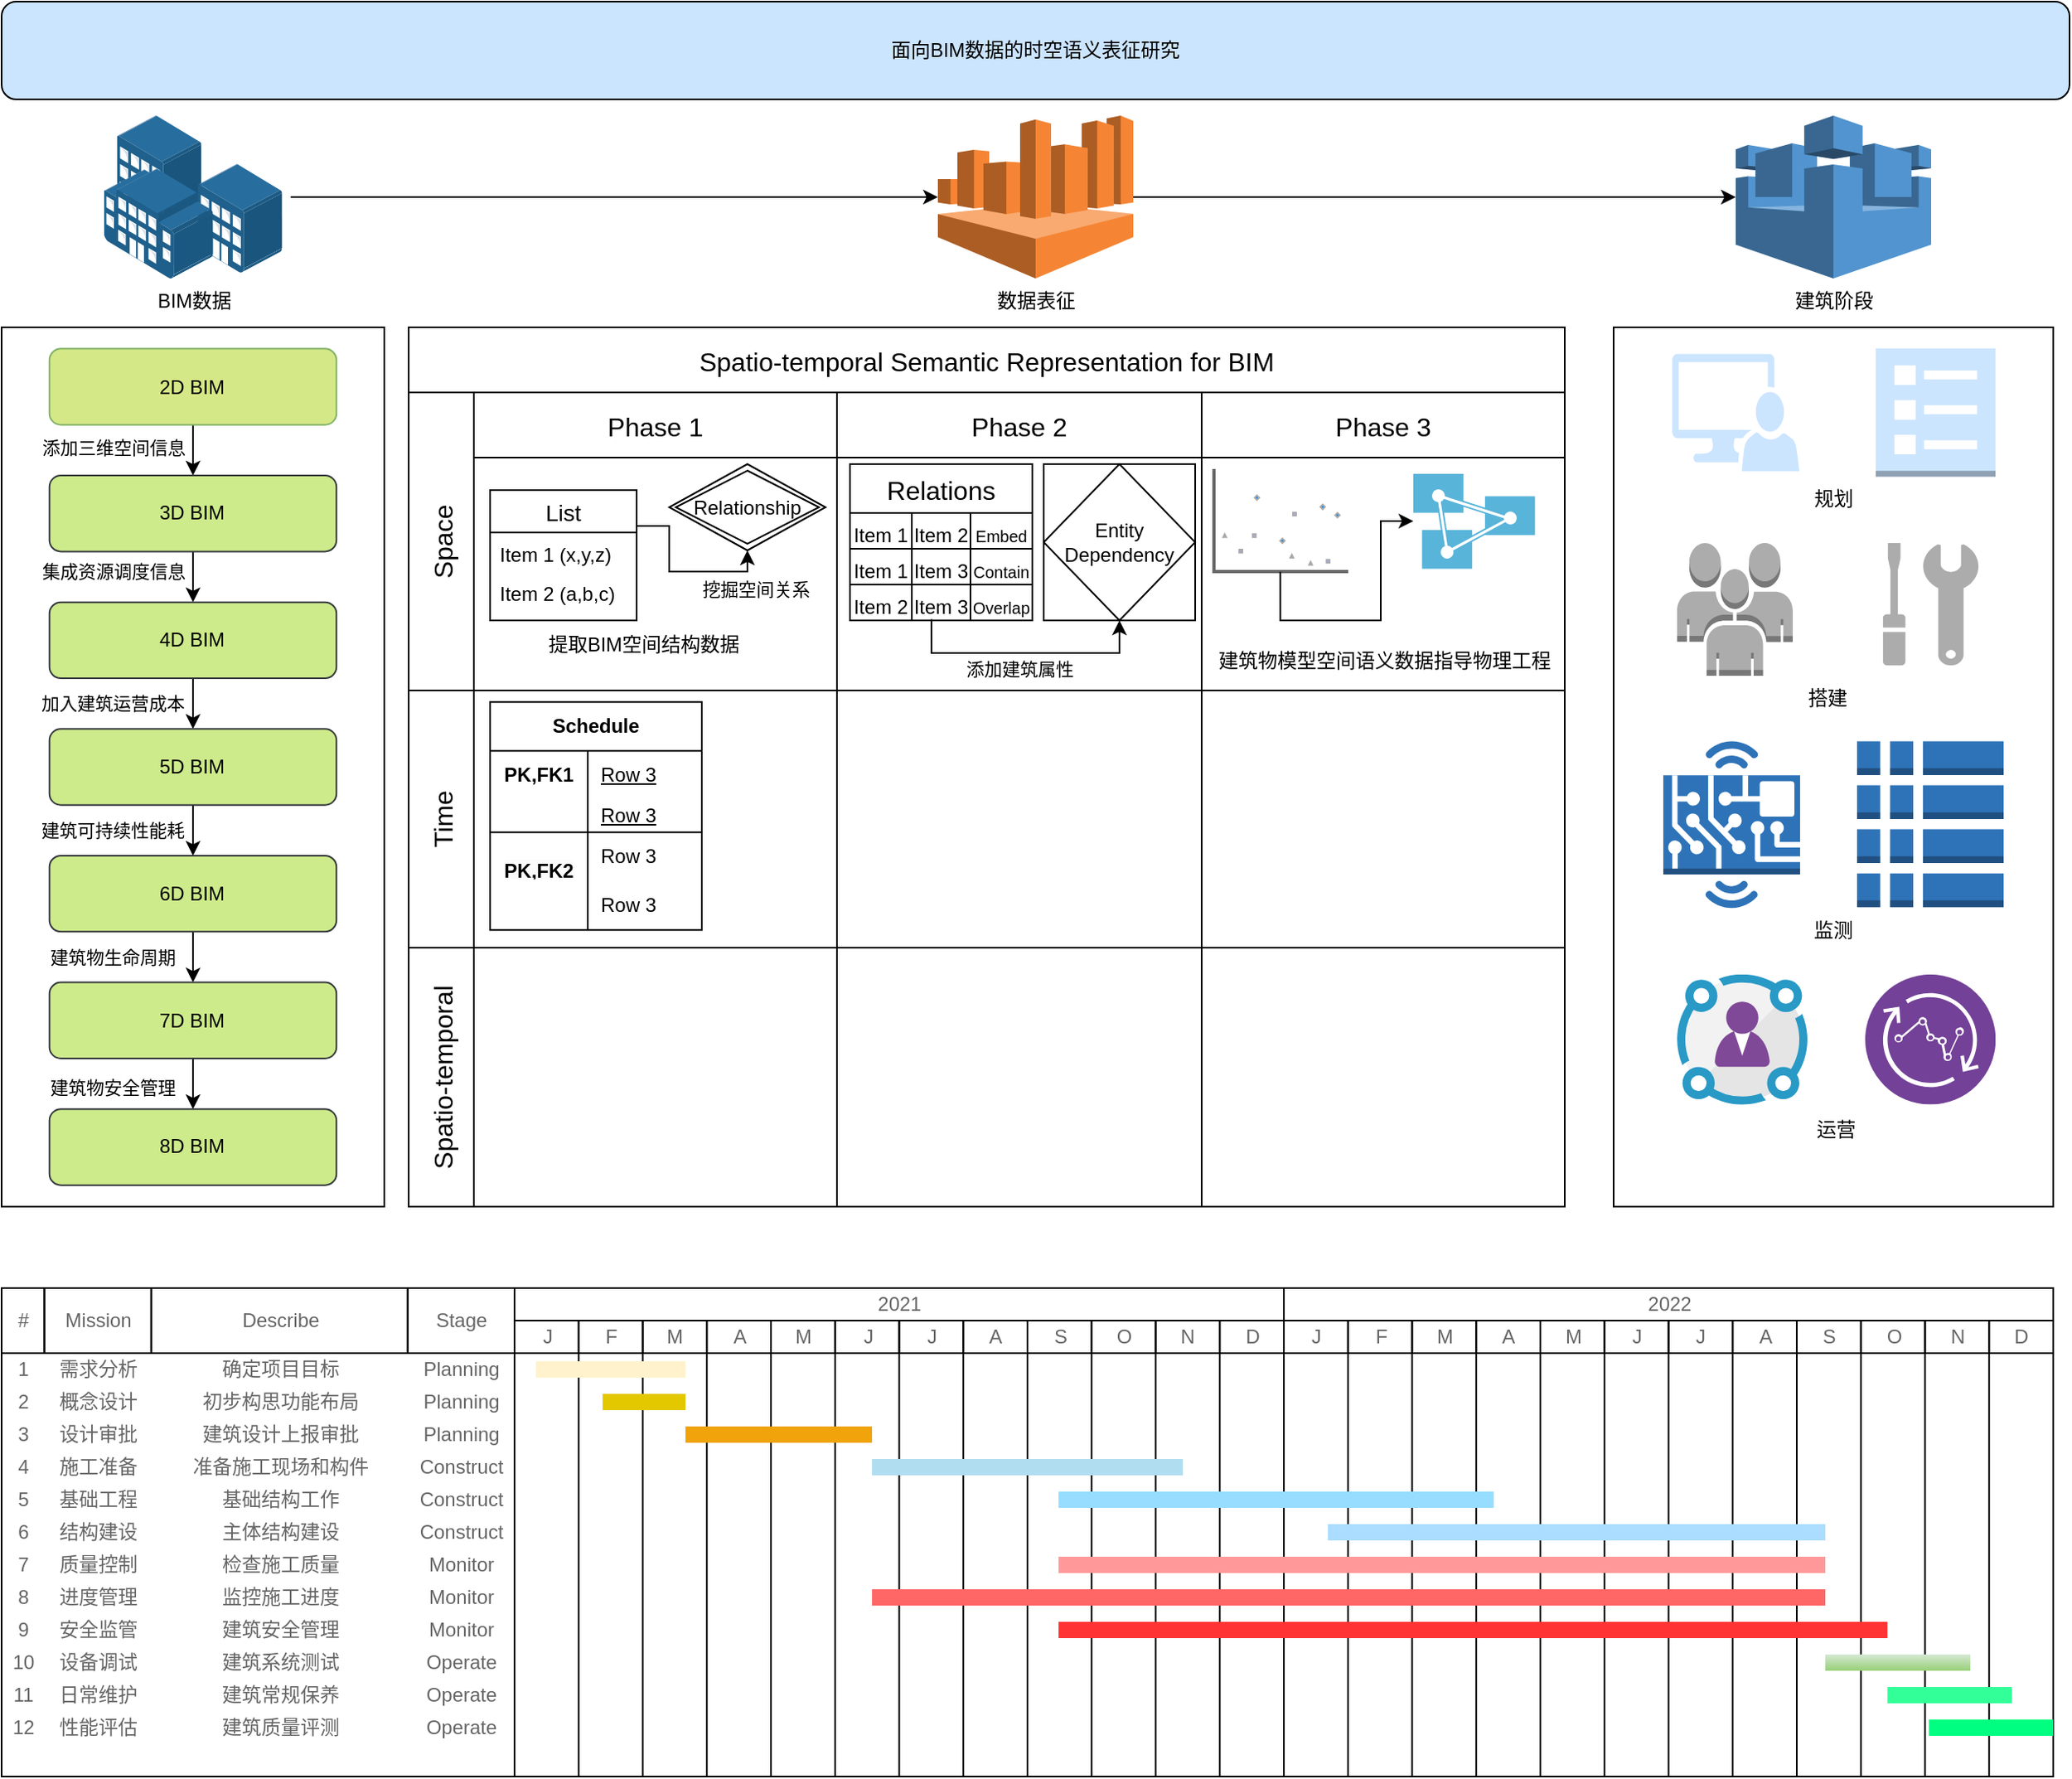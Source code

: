 <mxfile version="24.9.2">
  <diagram name="第 1 页" id="ZfpuJcAWG4KoZAY-R3oi">
    <mxGraphModel dx="1415" dy="955" grid="1" gridSize="10" guides="1" tooltips="1" connect="1" arrows="1" fold="1" page="1" pageScale="1" pageWidth="827" pageHeight="1169" math="0" shadow="0">
      <root>
        <mxCell id="0" />
        <mxCell id="1" parent="0" />
        <mxCell id="s33GEvEaxMYmXVZrxAXG-2" value="面向BIM数据的时空语义表征研究" style="rounded=1;whiteSpace=wrap;html=1;fillColor=#CCE5FF;strokeColor=#000000;" parent="1" vertex="1">
          <mxGeometry x="90" y="10" width="1270" height="60" as="geometry" />
        </mxCell>
        <mxCell id="8xvinI1Koq5GKLLgfp_T-191" style="edgeStyle=orthogonalEdgeStyle;rounded=0;orthogonalLoop=1;jettySize=auto;html=1;" edge="1" parent="1" source="s33GEvEaxMYmXVZrxAXG-81" target="s33GEvEaxMYmXVZrxAXG-82">
          <mxGeometry relative="1" as="geometry" />
        </mxCell>
        <mxCell id="s33GEvEaxMYmXVZrxAXG-81" value="BIM数据" style="image;points=[];html=1;align=center;shadow=0;dashed=0;image=img/lib/allied_telesis/buildings/Building_Cluster.svg;" parent="1" vertex="1">
          <mxGeometry x="147.5" y="80" width="120" height="100" as="geometry" />
        </mxCell>
        <mxCell id="s33GEvEaxMYmXVZrxAXG-82" value="数据表征" style="outlineConnect=0;dashed=0;verticalLabelPosition=bottom;verticalAlign=top;align=center;html=1;shape=mxgraph.aws3.athena;fillColor=#F58534;gradientColor=none;" parent="1" vertex="1">
          <mxGeometry x="665" y="80" width="120" height="100" as="geometry" />
        </mxCell>
        <mxCell id="s33GEvEaxMYmXVZrxAXG-83" value="建筑阶段" style="outlineConnect=0;dashed=0;verticalLabelPosition=bottom;verticalAlign=top;align=center;html=1;shape=mxgraph.aws3.aws_iot;fillColor=#5294CF;gradientColor=none;" parent="1" vertex="1">
          <mxGeometry x="1155" y="80" width="120" height="100" as="geometry" />
        </mxCell>
        <mxCell id="8xvinI1Koq5GKLLgfp_T-19" value="Spatio-temporal Semantic Representation for BIM" style="shape=table;childLayout=tableLayout;startSize=40;collapsible=0;recursiveResize=0;expand=0;fontSize=16;" vertex="1" parent="1">
          <mxGeometry x="340" y="210" width="710" height="540" as="geometry" />
        </mxCell>
        <mxCell id="8xvinI1Koq5GKLLgfp_T-20" value="Space" style="shape=tableRow;horizontal=0;swimlaneHead=0;swimlaneBody=0;top=0;left=0;strokeColor=inherit;bottom=0;right=0;dropTarget=0;fontStyle=0;fillColor=none;points=[[0,0.5],[1,0.5]];portConstraint=eastwest;startSize=40;collapsible=0;recursiveResize=0;expand=0;fontSize=16;" vertex="1" parent="8xvinI1Koq5GKLLgfp_T-19">
          <mxGeometry y="40" width="710" height="183" as="geometry" />
        </mxCell>
        <mxCell id="8xvinI1Koq5GKLLgfp_T-21" value="Phase 1" style="swimlane;swimlaneHead=0;swimlaneBody=0;fontStyle=0;strokeColor=inherit;connectable=0;fillColor=none;startSize=40;collapsible=0;recursiveResize=0;expand=0;fontSize=16;" vertex="1" parent="8xvinI1Koq5GKLLgfp_T-20">
          <mxGeometry x="40" width="223" height="183" as="geometry">
            <mxRectangle width="223" height="183" as="alternateBounds" />
          </mxGeometry>
        </mxCell>
        <mxCell id="s33GEvEaxMYmXVZrxAXG-30" value="List" style="swimlane;fontStyle=0;childLayout=stackLayout;horizontal=1;startSize=26;horizontalStack=0;resizeParent=1;resizeParentMax=0;resizeLast=0;collapsible=1;marginBottom=0;align=center;fontSize=14;" parent="8xvinI1Koq5GKLLgfp_T-21" vertex="1">
          <mxGeometry x="10" y="60" width="90" height="80" as="geometry">
            <mxRectangle x="5" y="54.5" width="60" height="30" as="alternateBounds" />
          </mxGeometry>
        </mxCell>
        <mxCell id="s33GEvEaxMYmXVZrxAXG-31" value="Item 1 (x,y,z)" style="text;strokeColor=none;fillColor=none;spacingLeft=4;spacingRight=4;overflow=hidden;rotatable=0;points=[[0,0.5],[1,0.5]];portConstraint=eastwest;fontSize=12;whiteSpace=wrap;html=1;" parent="s33GEvEaxMYmXVZrxAXG-30" vertex="1">
          <mxGeometry y="26" width="90" height="24" as="geometry" />
        </mxCell>
        <mxCell id="s33GEvEaxMYmXVZrxAXG-32" value="Item 2 (a,b,c)" style="text;strokeColor=none;fillColor=none;spacingLeft=4;spacingRight=4;overflow=hidden;rotatable=0;points=[[0,0.5],[1,0.5]];portConstraint=eastwest;fontSize=12;whiteSpace=wrap;html=1;" parent="s33GEvEaxMYmXVZrxAXG-30" vertex="1">
          <mxGeometry y="50" width="90" height="30" as="geometry" />
        </mxCell>
        <mxCell id="s33GEvEaxMYmXVZrxAXG-16" value="Relationship" style="shape=rhombus;double=1;perimeter=rhombusPerimeter;whiteSpace=wrap;html=1;align=center;" parent="8xvinI1Koq5GKLLgfp_T-21" vertex="1">
          <mxGeometry x="120" y="44" width="96" height="53" as="geometry" />
        </mxCell>
        <mxCell id="8xvinI1Koq5GKLLgfp_T-141" style="edgeStyle=orthogonalEdgeStyle;rounded=0;orthogonalLoop=1;jettySize=auto;html=1;entryX=0.5;entryY=1;entryDx=0;entryDy=0;exitX=1;exitY=0.5;exitDx=0;exitDy=0;" edge="1" parent="8xvinI1Koq5GKLLgfp_T-21" source="s33GEvEaxMYmXVZrxAXG-31" target="s33GEvEaxMYmXVZrxAXG-16">
          <mxGeometry relative="1" as="geometry">
            <Array as="points">
              <mxPoint x="100" y="82" />
              <mxPoint x="120" y="82" />
              <mxPoint x="120" y="110" />
              <mxPoint x="168" y="110" />
            </Array>
          </mxGeometry>
        </mxCell>
        <mxCell id="8xvinI1Koq5GKLLgfp_T-142" value="挖掘空间关系" style="edgeLabel;html=1;align=center;verticalAlign=middle;resizable=0;points=[];" vertex="1" connectable="0" parent="8xvinI1Koq5GKLLgfp_T-141">
          <mxGeometry x="0.22" y="-3" relative="1" as="geometry">
            <mxPoint x="40" y="8" as="offset" />
          </mxGeometry>
        </mxCell>
        <mxCell id="8xvinI1Koq5GKLLgfp_T-143" value="提取BIM空间结构数据" style="text;html=1;align=center;verticalAlign=middle;resizable=0;points=[];autosize=1;strokeColor=none;fillColor=none;" vertex="1" parent="8xvinI1Koq5GKLLgfp_T-21">
          <mxGeometry x="34" y="140" width="140" height="30" as="geometry" />
        </mxCell>
        <mxCell id="8xvinI1Koq5GKLLgfp_T-22" value="Phase 2" style="swimlane;swimlaneHead=0;swimlaneBody=0;fontStyle=0;strokeColor=inherit;connectable=0;fillColor=none;startSize=40;collapsible=0;recursiveResize=0;expand=0;fontSize=16;" vertex="1" parent="8xvinI1Koq5GKLLgfp_T-20">
          <mxGeometry x="263" width="224" height="183" as="geometry">
            <mxRectangle width="224" height="183" as="alternateBounds" />
          </mxGeometry>
        </mxCell>
        <mxCell id="8xvinI1Koq5GKLLgfp_T-145" style="edgeStyle=orthogonalEdgeStyle;rounded=0;orthogonalLoop=1;jettySize=auto;html=1;entryX=0.5;entryY=1;entryDx=0;entryDy=0;exitX=0.447;exitY=0.965;exitDx=0;exitDy=0;exitPerimeter=0;" edge="1" parent="8xvinI1Koq5GKLLgfp_T-22" source="s33GEvEaxMYmXVZrxAXG-94" target="s33GEvEaxMYmXVZrxAXG-15">
          <mxGeometry relative="1" as="geometry" />
        </mxCell>
        <mxCell id="8xvinI1Koq5GKLLgfp_T-146" value="添加建筑属性" style="edgeLabel;html=1;align=center;verticalAlign=middle;resizable=0;points=[];" vertex="1" connectable="0" parent="8xvinI1Koq5GKLLgfp_T-145">
          <mxGeometry x="-0.011" y="-1" relative="1" as="geometry">
            <mxPoint x="-3" y="9" as="offset" />
          </mxGeometry>
        </mxCell>
        <mxCell id="s33GEvEaxMYmXVZrxAXG-85" value="Relations" style="shape=table;startSize=30;container=1;collapsible=0;childLayout=tableLayout;strokeColor=default;fontSize=16;" parent="8xvinI1Koq5GKLLgfp_T-22" vertex="1">
          <mxGeometry x="8" y="44" width="112" height="96" as="geometry" />
        </mxCell>
        <mxCell id="s33GEvEaxMYmXVZrxAXG-86" value="" style="shape=tableRow;horizontal=0;startSize=0;swimlaneHead=0;swimlaneBody=0;strokeColor=inherit;top=0;left=0;bottom=0;right=0;collapsible=0;dropTarget=0;fillColor=none;points=[[0,0.5],[1,0.5]];portConstraint=eastwest;fontSize=16;" parent="s33GEvEaxMYmXVZrxAXG-85" vertex="1">
          <mxGeometry y="30" width="112" height="22" as="geometry" />
        </mxCell>
        <mxCell id="s33GEvEaxMYmXVZrxAXG-87" value="&lt;span style=&quot;font-size: 12px; text-align: left;&quot;&gt;Item 1&lt;/span&gt;" style="shape=partialRectangle;html=1;whiteSpace=wrap;connectable=0;strokeColor=inherit;overflow=hidden;fillColor=none;top=0;left=0;bottom=0;right=0;pointerEvents=1;fontSize=16;" parent="s33GEvEaxMYmXVZrxAXG-86" vertex="1">
          <mxGeometry width="38" height="22" as="geometry">
            <mxRectangle width="38" height="22" as="alternateBounds" />
          </mxGeometry>
        </mxCell>
        <mxCell id="s33GEvEaxMYmXVZrxAXG-88" value="&lt;span style=&quot;font-size: 12px; text-align: left;&quot;&gt;Item 2&lt;/span&gt;" style="shape=partialRectangle;html=1;whiteSpace=wrap;connectable=0;strokeColor=inherit;overflow=hidden;fillColor=none;top=0;left=0;bottom=0;right=0;pointerEvents=1;fontSize=16;" parent="s33GEvEaxMYmXVZrxAXG-86" vertex="1">
          <mxGeometry x="38" width="36" height="22" as="geometry">
            <mxRectangle width="36" height="22" as="alternateBounds" />
          </mxGeometry>
        </mxCell>
        <mxCell id="s33GEvEaxMYmXVZrxAXG-89" value="&lt;font style=&quot;font-size: 10px;&quot;&gt;Embed&lt;/font&gt;" style="shape=partialRectangle;html=1;whiteSpace=wrap;connectable=0;strokeColor=inherit;overflow=hidden;fillColor=none;top=0;left=0;bottom=0;right=0;pointerEvents=1;fontSize=16;" parent="s33GEvEaxMYmXVZrxAXG-86" vertex="1">
          <mxGeometry x="74" width="38" height="22" as="geometry">
            <mxRectangle width="38" height="22" as="alternateBounds" />
          </mxGeometry>
        </mxCell>
        <mxCell id="s33GEvEaxMYmXVZrxAXG-90" value="" style="shape=tableRow;horizontal=0;startSize=0;swimlaneHead=0;swimlaneBody=0;strokeColor=inherit;top=0;left=0;bottom=0;right=0;collapsible=0;dropTarget=0;fillColor=none;points=[[0,0.5],[1,0.5]];portConstraint=eastwest;fontSize=16;" parent="s33GEvEaxMYmXVZrxAXG-85" vertex="1">
          <mxGeometry y="52" width="112" height="22" as="geometry" />
        </mxCell>
        <mxCell id="s33GEvEaxMYmXVZrxAXG-91" value="&lt;span style=&quot;font-size: 12px; text-align: left;&quot;&gt;Item 1&lt;/span&gt;" style="shape=partialRectangle;html=1;whiteSpace=wrap;connectable=0;strokeColor=inherit;overflow=hidden;fillColor=none;top=0;left=0;bottom=0;right=0;pointerEvents=1;fontSize=16;" parent="s33GEvEaxMYmXVZrxAXG-90" vertex="1">
          <mxGeometry width="38" height="22" as="geometry">
            <mxRectangle width="38" height="22" as="alternateBounds" />
          </mxGeometry>
        </mxCell>
        <mxCell id="s33GEvEaxMYmXVZrxAXG-92" value="&lt;span style=&quot;font-size: 12px; text-align: left;&quot;&gt;Item 3&lt;/span&gt;" style="shape=partialRectangle;html=1;whiteSpace=wrap;connectable=0;strokeColor=inherit;overflow=hidden;fillColor=none;top=0;left=0;bottom=0;right=0;pointerEvents=1;fontSize=16;" parent="s33GEvEaxMYmXVZrxAXG-90" vertex="1">
          <mxGeometry x="38" width="36" height="22" as="geometry">
            <mxRectangle width="36" height="22" as="alternateBounds" />
          </mxGeometry>
        </mxCell>
        <mxCell id="s33GEvEaxMYmXVZrxAXG-93" value="&lt;font style=&quot;font-size: 10px;&quot;&gt;Contain&lt;/font&gt;" style="shape=partialRectangle;html=1;whiteSpace=wrap;connectable=0;strokeColor=inherit;overflow=hidden;fillColor=none;top=0;left=0;bottom=0;right=0;pointerEvents=1;fontSize=16;" parent="s33GEvEaxMYmXVZrxAXG-90" vertex="1">
          <mxGeometry x="74" width="38" height="22" as="geometry">
            <mxRectangle width="38" height="22" as="alternateBounds" />
          </mxGeometry>
        </mxCell>
        <mxCell id="s33GEvEaxMYmXVZrxAXG-94" value="" style="shape=tableRow;horizontal=0;startSize=0;swimlaneHead=0;swimlaneBody=0;strokeColor=inherit;top=0;left=0;bottom=0;right=0;collapsible=0;dropTarget=0;fillColor=none;points=[[0,0.5],[1,0.5]];portConstraint=eastwest;fontSize=16;" parent="s33GEvEaxMYmXVZrxAXG-85" vertex="1">
          <mxGeometry y="74" width="112" height="22" as="geometry" />
        </mxCell>
        <mxCell id="s33GEvEaxMYmXVZrxAXG-95" value="&lt;span style=&quot;font-size: 12px; text-align: left;&quot;&gt;Item 2&lt;/span&gt;" style="shape=partialRectangle;html=1;whiteSpace=wrap;connectable=0;strokeColor=inherit;overflow=hidden;fillColor=none;top=0;left=0;bottom=0;right=0;pointerEvents=1;fontSize=16;" parent="s33GEvEaxMYmXVZrxAXG-94" vertex="1">
          <mxGeometry width="38" height="22" as="geometry">
            <mxRectangle width="38" height="22" as="alternateBounds" />
          </mxGeometry>
        </mxCell>
        <mxCell id="s33GEvEaxMYmXVZrxAXG-96" value="&lt;span style=&quot;font-size: 12px; text-align: left;&quot;&gt;Item 3&lt;/span&gt;" style="shape=partialRectangle;html=1;whiteSpace=wrap;connectable=0;strokeColor=inherit;overflow=hidden;fillColor=none;top=0;left=0;bottom=0;right=0;pointerEvents=1;fontSize=16;" parent="s33GEvEaxMYmXVZrxAXG-94" vertex="1">
          <mxGeometry x="38" width="36" height="22" as="geometry">
            <mxRectangle width="36" height="22" as="alternateBounds" />
          </mxGeometry>
        </mxCell>
        <mxCell id="s33GEvEaxMYmXVZrxAXG-97" value="&lt;font style=&quot;font-size: 10px;&quot;&gt;Overlap&lt;/font&gt;" style="shape=partialRectangle;html=1;whiteSpace=wrap;connectable=0;strokeColor=inherit;overflow=hidden;fillColor=none;top=0;left=0;bottom=0;right=0;pointerEvents=1;fontSize=16;" parent="s33GEvEaxMYmXVZrxAXG-94" vertex="1">
          <mxGeometry x="74" width="38" height="22" as="geometry">
            <mxRectangle width="38" height="22" as="alternateBounds" />
          </mxGeometry>
        </mxCell>
        <mxCell id="s33GEvEaxMYmXVZrxAXG-15" value="Entity Dependency" style="shape=associativeEntity;whiteSpace=wrap;html=1;align=center;" parent="8xvinI1Koq5GKLLgfp_T-22" vertex="1">
          <mxGeometry x="127" y="44" width="93" height="96" as="geometry" />
        </mxCell>
        <mxCell id="8xvinI1Koq5GKLLgfp_T-23" value="Phase 3" style="swimlane;swimlaneHead=0;swimlaneBody=0;fontStyle=0;strokeColor=inherit;connectable=0;fillColor=none;startSize=40;collapsible=0;recursiveResize=0;expand=0;fontSize=16;" vertex="1" parent="8xvinI1Koq5GKLLgfp_T-20">
          <mxGeometry x="487" width="223" height="183" as="geometry">
            <mxRectangle width="223" height="183" as="alternateBounds" />
          </mxGeometry>
        </mxCell>
        <mxCell id="s33GEvEaxMYmXVZrxAXG-34" value="" style="verticalLabelPosition=bottom;shadow=0;dashed=0;align=center;html=1;verticalAlign=top;strokeWidth=1;shape=mxgraph.mockup.graphics.plotChart;strokeColor=none;strokeColor2=#aaaaaa;strokeColor3=#666666;fillColor2=#99aaff,#0022ff,#008cff;" parent="8xvinI1Koq5GKLLgfp_T-23" vertex="1">
          <mxGeometry x="7.56" y="47" width="82.44" height="63" as="geometry" />
        </mxCell>
        <mxCell id="8xvinI1Koq5GKLLgfp_T-148" value="" style="image;sketch=0;aspect=fixed;html=1;points=[];align=center;fontSize=12;image=img/lib/mscae/Analysis_Services.svg;" vertex="1" parent="8xvinI1Koq5GKLLgfp_T-23">
          <mxGeometry x="130" y="50" width="74.82" height="58.36" as="geometry" />
        </mxCell>
        <mxCell id="8xvinI1Koq5GKLLgfp_T-149" style="edgeStyle=orthogonalEdgeStyle;rounded=0;orthogonalLoop=1;jettySize=auto;html=1;exitX=0.494;exitY=1.003;exitDx=0;exitDy=0;exitPerimeter=0;" edge="1" parent="8xvinI1Koq5GKLLgfp_T-23" source="s33GEvEaxMYmXVZrxAXG-34" target="8xvinI1Koq5GKLLgfp_T-148">
          <mxGeometry relative="1" as="geometry">
            <Array as="points">
              <mxPoint x="48" y="140" />
              <mxPoint x="110" y="140" />
              <mxPoint x="110" y="79" />
            </Array>
          </mxGeometry>
        </mxCell>
        <mxCell id="8xvinI1Koq5GKLLgfp_T-150" value="建筑物模型空间语义数据指导物理工程" style="text;html=1;align=center;verticalAlign=middle;resizable=0;points=[];autosize=1;strokeColor=none;fillColor=none;" vertex="1" parent="8xvinI1Koq5GKLLgfp_T-23">
          <mxGeometry x="-3.5" y="150" width="230" height="30" as="geometry" />
        </mxCell>
        <mxCell id="8xvinI1Koq5GKLLgfp_T-24" value="Time" style="shape=tableRow;horizontal=0;swimlaneHead=0;swimlaneBody=0;top=0;left=0;strokeColor=inherit;bottom=0;right=0;dropTarget=0;fontStyle=0;fillColor=none;points=[[0,0.5],[1,0.5]];portConstraint=eastwest;startSize=40;collapsible=0;recursiveResize=0;expand=0;fontSize=16;" vertex="1" parent="8xvinI1Koq5GKLLgfp_T-19">
          <mxGeometry y="223" width="710" height="158" as="geometry" />
        </mxCell>
        <mxCell id="8xvinI1Koq5GKLLgfp_T-25" value="" style="swimlane;swimlaneHead=0;swimlaneBody=0;fontStyle=0;connectable=0;strokeColor=inherit;fillColor=none;startSize=0;collapsible=0;recursiveResize=0;expand=0;fontSize=16;" vertex="1" parent="8xvinI1Koq5GKLLgfp_T-24">
          <mxGeometry x="40" width="223" height="158" as="geometry">
            <mxRectangle width="223" height="158" as="alternateBounds" />
          </mxGeometry>
        </mxCell>
        <mxCell id="8xvinI1Koq5GKLLgfp_T-177" value="Schedule" style="shape=table;startSize=30;container=1;collapsible=1;childLayout=tableLayout;fixedRows=1;rowLines=0;fontStyle=1;align=center;resizeLast=1;html=1;whiteSpace=wrap;" vertex="1" parent="8xvinI1Koq5GKLLgfp_T-25">
          <mxGeometry x="10" y="7.15" width="130" height="140" as="geometry" />
        </mxCell>
        <mxCell id="8xvinI1Koq5GKLLgfp_T-178" value="" style="shape=tableRow;horizontal=0;startSize=0;swimlaneHead=0;swimlaneBody=0;fillColor=none;collapsible=0;dropTarget=0;points=[[0,0.5],[1,0.5]];portConstraint=eastwest;top=0;left=0;right=0;bottom=0;html=1;" vertex="1" parent="8xvinI1Koq5GKLLgfp_T-177">
          <mxGeometry y="30" width="130" height="30" as="geometry" />
        </mxCell>
        <mxCell id="8xvinI1Koq5GKLLgfp_T-179" value="PK,FK1" style="shape=partialRectangle;connectable=0;fillColor=none;top=0;left=0;bottom=0;right=0;fontStyle=1;overflow=hidden;html=1;whiteSpace=wrap;" vertex="1" parent="8xvinI1Koq5GKLLgfp_T-178">
          <mxGeometry width="60" height="30" as="geometry">
            <mxRectangle width="60" height="30" as="alternateBounds" />
          </mxGeometry>
        </mxCell>
        <mxCell id="8xvinI1Koq5GKLLgfp_T-180" value="&lt;span style=&quot;font-weight: 400;&quot;&gt;Row 3&lt;/span&gt;" style="shape=partialRectangle;connectable=0;fillColor=none;top=0;left=0;bottom=0;right=0;align=left;spacingLeft=6;fontStyle=5;overflow=hidden;html=1;whiteSpace=wrap;" vertex="1" parent="8xvinI1Koq5GKLLgfp_T-178">
          <mxGeometry x="60" width="70" height="30" as="geometry">
            <mxRectangle width="70" height="30" as="alternateBounds" />
          </mxGeometry>
        </mxCell>
        <mxCell id="8xvinI1Koq5GKLLgfp_T-181" value="" style="shape=tableRow;horizontal=0;startSize=0;swimlaneHead=0;swimlaneBody=0;fillColor=none;collapsible=0;dropTarget=0;points=[[0,0.5],[1,0.5]];portConstraint=eastwest;top=0;left=0;right=0;bottom=1;html=1;" vertex="1" parent="8xvinI1Koq5GKLLgfp_T-177">
          <mxGeometry y="60" width="130" height="20" as="geometry" />
        </mxCell>
        <mxCell id="8xvinI1Koq5GKLLgfp_T-182" value="" style="shape=partialRectangle;connectable=0;fillColor=none;top=0;left=0;bottom=0;right=0;fontStyle=1;overflow=hidden;html=1;whiteSpace=wrap;" vertex="1" parent="8xvinI1Koq5GKLLgfp_T-181">
          <mxGeometry width="60" height="20" as="geometry">
            <mxRectangle width="60" height="20" as="alternateBounds" />
          </mxGeometry>
        </mxCell>
        <mxCell id="8xvinI1Koq5GKLLgfp_T-183" value="&lt;span style=&quot;font-weight: 400;&quot;&gt;Row 3&lt;/span&gt;" style="shape=partialRectangle;connectable=0;fillColor=none;top=0;left=0;bottom=0;right=0;align=left;spacingLeft=6;fontStyle=5;overflow=hidden;html=1;whiteSpace=wrap;" vertex="1" parent="8xvinI1Koq5GKLLgfp_T-181">
          <mxGeometry x="60" width="70" height="20" as="geometry">
            <mxRectangle width="70" height="20" as="alternateBounds" />
          </mxGeometry>
        </mxCell>
        <mxCell id="8xvinI1Koq5GKLLgfp_T-184" value="" style="shape=tableRow;horizontal=0;startSize=0;swimlaneHead=0;swimlaneBody=0;fillColor=none;collapsible=0;dropTarget=0;points=[[0,0.5],[1,0.5]];portConstraint=eastwest;top=0;left=0;right=0;bottom=0;html=1;" vertex="1" parent="8xvinI1Koq5GKLLgfp_T-177">
          <mxGeometry y="80" width="130" height="30" as="geometry" />
        </mxCell>
        <mxCell id="8xvinI1Koq5GKLLgfp_T-185" value="&#xa;&lt;span style=&quot;color: rgb(0, 0, 0); font-family: Helvetica; font-size: 12px; font-style: normal; font-variant-ligatures: normal; font-variant-caps: normal; font-weight: 700; letter-spacing: normal; orphans: 2; text-align: center; text-indent: 0px; text-transform: none; widows: 2; word-spacing: 0px; -webkit-text-stroke-width: 0px; white-space: normal; background-color: rgb(251, 251, 251); text-decoration-thickness: initial; text-decoration-style: initial; text-decoration-color: initial; display: inline !important; float: none;&quot;&gt;PK,FK2&lt;/span&gt;&#xa;&#xa;" style="shape=partialRectangle;connectable=0;fillColor=none;top=0;left=0;bottom=0;right=0;editable=1;overflow=hidden;html=1;whiteSpace=wrap;" vertex="1" parent="8xvinI1Koq5GKLLgfp_T-184">
          <mxGeometry width="60" height="30" as="geometry">
            <mxRectangle width="60" height="30" as="alternateBounds" />
          </mxGeometry>
        </mxCell>
        <mxCell id="8xvinI1Koq5GKLLgfp_T-186" value="Row 3" style="shape=partialRectangle;connectable=0;fillColor=none;top=0;left=0;bottom=0;right=0;align=left;spacingLeft=6;overflow=hidden;html=1;whiteSpace=wrap;" vertex="1" parent="8xvinI1Koq5GKLLgfp_T-184">
          <mxGeometry x="60" width="70" height="30" as="geometry">
            <mxRectangle width="70" height="30" as="alternateBounds" />
          </mxGeometry>
        </mxCell>
        <mxCell id="8xvinI1Koq5GKLLgfp_T-187" value="" style="shape=tableRow;horizontal=0;startSize=0;swimlaneHead=0;swimlaneBody=0;fillColor=none;collapsible=0;dropTarget=0;points=[[0,0.5],[1,0.5]];portConstraint=eastwest;top=0;left=0;right=0;bottom=0;html=1;" vertex="1" parent="8xvinI1Koq5GKLLgfp_T-177">
          <mxGeometry y="110" width="130" height="30" as="geometry" />
        </mxCell>
        <mxCell id="8xvinI1Koq5GKLLgfp_T-188" value="" style="shape=partialRectangle;connectable=0;fillColor=none;top=0;left=0;bottom=0;right=0;editable=1;overflow=hidden;html=1;whiteSpace=wrap;" vertex="1" parent="8xvinI1Koq5GKLLgfp_T-187">
          <mxGeometry width="60" height="30" as="geometry">
            <mxRectangle width="60" height="30" as="alternateBounds" />
          </mxGeometry>
        </mxCell>
        <mxCell id="8xvinI1Koq5GKLLgfp_T-189" value="Row 3" style="shape=partialRectangle;connectable=0;fillColor=none;top=0;left=0;bottom=0;right=0;align=left;spacingLeft=6;overflow=hidden;html=1;whiteSpace=wrap;" vertex="1" parent="8xvinI1Koq5GKLLgfp_T-187">
          <mxGeometry x="60" width="70" height="30" as="geometry">
            <mxRectangle width="70" height="30" as="alternateBounds" />
          </mxGeometry>
        </mxCell>
        <mxCell id="8xvinI1Koq5GKLLgfp_T-26" value="" style="swimlane;swimlaneHead=0;swimlaneBody=0;fontStyle=0;connectable=0;strokeColor=inherit;fillColor=none;startSize=0;collapsible=0;recursiveResize=0;expand=0;fontSize=16;" vertex="1" parent="8xvinI1Koq5GKLLgfp_T-24">
          <mxGeometry x="263" width="224" height="158" as="geometry">
            <mxRectangle width="224" height="158" as="alternateBounds" />
          </mxGeometry>
        </mxCell>
        <mxCell id="8xvinI1Koq5GKLLgfp_T-27" value="" style="swimlane;swimlaneHead=0;swimlaneBody=0;fontStyle=0;connectable=0;strokeColor=inherit;fillColor=none;startSize=0;collapsible=0;recursiveResize=0;expand=0;fontSize=16;" vertex="1" parent="8xvinI1Koq5GKLLgfp_T-24">
          <mxGeometry x="487" width="223" height="158" as="geometry">
            <mxRectangle width="223" height="158" as="alternateBounds" />
          </mxGeometry>
        </mxCell>
        <mxCell id="8xvinI1Koq5GKLLgfp_T-28" value="Spatio-temporal" style="shape=tableRow;horizontal=0;swimlaneHead=0;swimlaneBody=0;top=0;left=0;strokeColor=inherit;bottom=0;right=0;dropTarget=0;fontStyle=0;fillColor=none;points=[[0,0.5],[1,0.5]];portConstraint=eastwest;startSize=40;collapsible=0;recursiveResize=0;expand=0;fontSize=16;" vertex="1" parent="8xvinI1Koq5GKLLgfp_T-19">
          <mxGeometry y="381" width="710" height="159" as="geometry" />
        </mxCell>
        <mxCell id="8xvinI1Koq5GKLLgfp_T-29" value="" style="swimlane;swimlaneHead=0;swimlaneBody=0;fontStyle=0;connectable=0;strokeColor=inherit;fillColor=none;startSize=0;collapsible=0;recursiveResize=0;expand=0;fontSize=16;" vertex="1" parent="8xvinI1Koq5GKLLgfp_T-28">
          <mxGeometry x="40" width="223" height="159" as="geometry">
            <mxRectangle width="223" height="159" as="alternateBounds" />
          </mxGeometry>
        </mxCell>
        <mxCell id="8xvinI1Koq5GKLLgfp_T-30" value="" style="swimlane;swimlaneHead=0;swimlaneBody=0;fontStyle=0;connectable=0;strokeColor=inherit;fillColor=none;startSize=0;collapsible=0;recursiveResize=0;expand=0;fontSize=16;" vertex="1" parent="8xvinI1Koq5GKLLgfp_T-28">
          <mxGeometry x="263" width="224" height="159" as="geometry">
            <mxRectangle width="224" height="159" as="alternateBounds" />
          </mxGeometry>
        </mxCell>
        <mxCell id="8xvinI1Koq5GKLLgfp_T-31" value="" style="swimlane;swimlaneHead=0;swimlaneBody=0;fontStyle=0;connectable=0;strokeColor=inherit;fillColor=none;startSize=0;collapsible=0;recursiveResize=0;expand=0;fontSize=16;" vertex="1" parent="8xvinI1Koq5GKLLgfp_T-28">
          <mxGeometry x="487" width="223" height="159" as="geometry">
            <mxRectangle width="223" height="159" as="alternateBounds" />
          </mxGeometry>
        </mxCell>
        <mxCell id="8xvinI1Koq5GKLLgfp_T-131" value="" style="group" vertex="1" connectable="0" parent="1">
          <mxGeometry x="90" y="800" width="1260" height="300" as="geometry" />
        </mxCell>
        <mxCell id="s33GEvEaxMYmXVZrxAXG-35" value="" style="strokeWidth=1;shadow=0;dashed=0;align=center;html=1;shape=mxgraph.mockup.graphics.rrect;rSize=0;strokeColor=default;container=0;" parent="8xvinI1Koq5GKLLgfp_T-131" vertex="1">
          <mxGeometry width="787.492" height="300" as="geometry" />
        </mxCell>
        <mxCell id="8xvinI1Koq5GKLLgfp_T-130" value="" style="group;strokeColor=default;" vertex="1" connectable="0" parent="8xvinI1Koq5GKLLgfp_T-131">
          <mxGeometry x="787.492" width="472.495" height="300" as="geometry" />
        </mxCell>
        <mxCell id="8xvinI1Koq5GKLLgfp_T-96" value="2022" style="strokeColor=default;fillColor=inherit;gradientColor=inherit;strokeWidth=1;shadow=0;dashed=0;align=center;html=1;shape=mxgraph.mockup.graphics.rrect;rSize=0;fontColor=#666666;" vertex="1" parent="8xvinI1Koq5GKLLgfp_T-130">
          <mxGeometry width="472.495" height="20" as="geometry" />
        </mxCell>
        <mxCell id="8xvinI1Koq5GKLLgfp_T-98" value="J" style="strokeColor=default;fillColor=inherit;gradientColor=inherit;strokeWidth=1;shadow=0;dashed=0;align=center;html=1;shape=mxgraph.mockup.graphics.rrect;rSize=0;;fontColor=#666666;" vertex="1" parent="8xvinI1Koq5GKLLgfp_T-130">
          <mxGeometry y="20" width="39.375" height="20" as="geometry" />
        </mxCell>
        <mxCell id="8xvinI1Koq5GKLLgfp_T-99" value="F" style="strokeColor=default;fillColor=inherit;gradientColor=inherit;strokeWidth=1;shadow=0;dashed=0;align=center;html=1;shape=mxgraph.mockup.graphics.rrect;rSize=0;fontColor=#666666;" vertex="1" parent="8xvinI1Koq5GKLLgfp_T-130">
          <mxGeometry x="39.375" y="20" width="39.375" height="20" as="geometry" />
        </mxCell>
        <mxCell id="8xvinI1Koq5GKLLgfp_T-100" value="M" style="strokeColor=default;fillColor=inherit;gradientColor=inherit;strokeWidth=1;shadow=0;dashed=0;align=center;html=1;shape=mxgraph.mockup.graphics.rrect;rSize=0;fontColor=#666666;" vertex="1" parent="8xvinI1Koq5GKLLgfp_T-130">
          <mxGeometry x="78.749" y="20" width="39.375" height="20" as="geometry" />
        </mxCell>
        <mxCell id="8xvinI1Koq5GKLLgfp_T-101" value="A" style="strokeColor=default;fillColor=inherit;gradientColor=inherit;strokeWidth=1;shadow=0;dashed=0;align=center;html=1;shape=mxgraph.mockup.graphics.rrect;rSize=0;fontColor=#666666;" vertex="1" parent="8xvinI1Koq5GKLLgfp_T-130">
          <mxGeometry x="118.124" y="20" width="39.375" height="20" as="geometry" />
        </mxCell>
        <mxCell id="8xvinI1Koq5GKLLgfp_T-102" value="M" style="strokeColor=default;fillColor=inherit;gradientColor=inherit;strokeWidth=1;shadow=0;dashed=0;align=center;html=1;shape=mxgraph.mockup.graphics.rrect;rSize=0;fontColor=#666666;" vertex="1" parent="8xvinI1Koq5GKLLgfp_T-130">
          <mxGeometry x="157.498" y="20" width="39.375" height="20" as="geometry" />
        </mxCell>
        <mxCell id="8xvinI1Koq5GKLLgfp_T-103" value="J" style="strokeColor=default;fillColor=inherit;gradientColor=inherit;strokeWidth=1;shadow=0;dashed=0;align=center;html=1;shape=mxgraph.mockup.graphics.rrect;rSize=0;fontColor=#666666;" vertex="1" parent="8xvinI1Koq5GKLLgfp_T-130">
          <mxGeometry x="196.873" y="20" width="39.375" height="20" as="geometry" />
        </mxCell>
        <mxCell id="8xvinI1Koq5GKLLgfp_T-104" value="J" style="strokeColor=default;fillColor=inherit;gradientColor=inherit;strokeWidth=1;shadow=0;dashed=0;align=center;html=1;shape=mxgraph.mockup.graphics.rrect;rSize=0;fontColor=#666666;" vertex="1" parent="8xvinI1Koq5GKLLgfp_T-130">
          <mxGeometry x="236.248" y="20" width="39.375" height="20" as="geometry" />
        </mxCell>
        <mxCell id="8xvinI1Koq5GKLLgfp_T-105" value="A" style="strokeColor=default;fillColor=inherit;gradientColor=inherit;strokeWidth=1;shadow=0;dashed=0;align=center;html=1;shape=mxgraph.mockup.graphics.rrect;rSize=0;fontColor=#666666;" vertex="1" parent="8xvinI1Koq5GKLLgfp_T-130">
          <mxGeometry x="275.622" y="20" width="39.375" height="20" as="geometry" />
        </mxCell>
        <mxCell id="8xvinI1Koq5GKLLgfp_T-106" value="S" style="strokeColor=default;fillColor=inherit;gradientColor=inherit;strokeWidth=1;shadow=0;dashed=0;align=center;html=1;shape=mxgraph.mockup.graphics.rrect;rSize=0;fontColor=#666666;" vertex="1" parent="8xvinI1Koq5GKLLgfp_T-130">
          <mxGeometry x="314.997" y="20" width="39.375" height="20" as="geometry" />
        </mxCell>
        <mxCell id="8xvinI1Koq5GKLLgfp_T-107" value="O" style="strokeColor=default;fillColor=inherit;gradientColor=inherit;strokeWidth=1;shadow=0;dashed=0;align=center;html=1;shape=mxgraph.mockup.graphics.rrect;rSize=0;fontColor=#666666;" vertex="1" parent="8xvinI1Koq5GKLLgfp_T-130">
          <mxGeometry x="354.371" y="20" width="39.375" height="20" as="geometry" />
        </mxCell>
        <mxCell id="8xvinI1Koq5GKLLgfp_T-108" value="N" style="strokeColor=default;fillColor=inherit;gradientColor=inherit;strokeWidth=1;shadow=0;dashed=0;align=center;html=1;shape=mxgraph.mockup.graphics.rrect;rSize=0;fontColor=#666666;" vertex="1" parent="8xvinI1Koq5GKLLgfp_T-130">
          <mxGeometry x="393.746" y="20" width="39.375" height="20" as="geometry" />
        </mxCell>
        <mxCell id="8xvinI1Koq5GKLLgfp_T-109" value="D" style="strokeColor=default;fillColor=inherit;gradientColor=inherit;strokeWidth=1;shadow=0;dashed=0;align=center;html=1;shape=mxgraph.mockup.graphics.rrect;rSize=0;fontColor=#666666;" vertex="1" parent="8xvinI1Koq5GKLLgfp_T-130">
          <mxGeometry x="433.121" y="20" width="39.375" height="20" as="geometry" />
        </mxCell>
        <mxCell id="8xvinI1Koq5GKLLgfp_T-110" value="" style="strokeColor=default;fillColor=inherit;gradientColor=inherit;strokeWidth=1;shadow=0;dashed=0;align=center;html=1;shape=mxgraph.mockup.graphics.rrect;rSize=0;fontColor=#666666;" vertex="1" parent="8xvinI1Koq5GKLLgfp_T-130">
          <mxGeometry y="40" width="39.375" height="260" as="geometry" />
        </mxCell>
        <mxCell id="8xvinI1Koq5GKLLgfp_T-111" value="" style="strokeColor=default;fillColor=inherit;gradientColor=inherit;strokeWidth=1;shadow=0;dashed=0;align=center;html=1;shape=mxgraph.mockup.graphics.rrect;rSize=0;fontColor=#666666;" vertex="1" parent="8xvinI1Koq5GKLLgfp_T-130">
          <mxGeometry x="78.749" y="40" width="39.375" height="260" as="geometry" />
        </mxCell>
        <mxCell id="8xvinI1Koq5GKLLgfp_T-112" value="" style="strokeColor=default;fillColor=inherit;gradientColor=inherit;strokeWidth=1;shadow=0;dashed=0;align=center;html=1;shape=mxgraph.mockup.graphics.rrect;rSize=0;fontColor=#666666;" vertex="1" parent="8xvinI1Koq5GKLLgfp_T-130">
          <mxGeometry x="157.498" y="40" width="39.375" height="260" as="geometry" />
        </mxCell>
        <mxCell id="8xvinI1Koq5GKLLgfp_T-113" value="" style="strokeColor=default;fillColor=inherit;gradientColor=inherit;strokeWidth=1;shadow=0;dashed=0;align=center;html=1;shape=mxgraph.mockup.graphics.rrect;rSize=0;fontColor=#666666;" vertex="1" parent="8xvinI1Koq5GKLLgfp_T-130">
          <mxGeometry x="236.248" y="40" width="39.375" height="260" as="geometry" />
        </mxCell>
        <mxCell id="8xvinI1Koq5GKLLgfp_T-114" value="" style="strokeColor=default;fillColor=inherit;gradientColor=inherit;strokeWidth=1;shadow=0;dashed=0;align=center;html=1;shape=mxgraph.mockup.graphics.rrect;rSize=0;fontColor=#666666;" vertex="1" parent="8xvinI1Koq5GKLLgfp_T-130">
          <mxGeometry x="314.997" y="40" width="39.375" height="260" as="geometry" />
        </mxCell>
        <mxCell id="8xvinI1Koq5GKLLgfp_T-115" value="" style="strokeColor=default;fillColor=inherit;gradientColor=inherit;strokeWidth=1;shadow=0;dashed=0;align=center;html=1;shape=mxgraph.mockup.graphics.rrect;rSize=0;fontColor=#666666;" vertex="1" parent="8xvinI1Koq5GKLLgfp_T-130">
          <mxGeometry x="393.746" y="40" width="39.375" height="260" as="geometry" />
        </mxCell>
        <mxCell id="s33GEvEaxMYmXVZrxAXG-36" value="#" style="strokeColor=default;fillColor=inherit;gradientColor=inherit;strokeWidth=1;shadow=0;dashed=0;align=center;html=1;shape=mxgraph.mockup.graphics.rrect;rSize=0;fontColor=#666666;" parent="8xvinI1Koq5GKLLgfp_T-131" vertex="1">
          <mxGeometry width="26.25" height="40" as="geometry" />
        </mxCell>
        <mxCell id="s33GEvEaxMYmXVZrxAXG-37" value="Mission" style="strokeColor=default;fillColor=inherit;gradientColor=inherit;strokeWidth=1;shadow=0;dashed=0;align=center;html=1;shape=mxgraph.mockup.graphics.rrect;rSize=0;fontColor=#666666;" parent="8xvinI1Koq5GKLLgfp_T-131" vertex="1">
          <mxGeometry x="26.25" width="65.624" height="40" as="geometry" />
        </mxCell>
        <mxCell id="s33GEvEaxMYmXVZrxAXG-38" value="Describe" style="strokeColor=default;fillColor=inherit;gradientColor=inherit;strokeWidth=1;shadow=0;dashed=0;align=center;html=1;shape=mxgraph.mockup.graphics.rrect;rSize=0;fontColor=#666666;" parent="8xvinI1Koq5GKLLgfp_T-131" vertex="1">
          <mxGeometry x="91.874" width="157.498" height="40" as="geometry" />
        </mxCell>
        <mxCell id="s33GEvEaxMYmXVZrxAXG-39" value="Stage" style="strokeColor=default;fillColor=inherit;gradientColor=inherit;strokeWidth=1;shadow=0;dashed=0;align=center;html=1;shape=mxgraph.mockup.graphics.rrect;rSize=0;fontColor=#666666;" parent="8xvinI1Koq5GKLLgfp_T-131" vertex="1">
          <mxGeometry x="249.372" width="65.624" height="40" as="geometry" />
        </mxCell>
        <mxCell id="s33GEvEaxMYmXVZrxAXG-40" value="2021" style="strokeColor=default;fillColor=inherit;gradientColor=inherit;strokeWidth=1;shadow=0;dashed=0;align=center;html=1;shape=mxgraph.mockup.graphics.rrect;rSize=0;fontColor=#666666;" parent="8xvinI1Koq5GKLLgfp_T-131" vertex="1">
          <mxGeometry x="314.997" width="472.495" height="20" as="geometry" />
        </mxCell>
        <mxCell id="s33GEvEaxMYmXVZrxAXG-42" value="J" style="strokeColor=default;fillColor=inherit;gradientColor=inherit;strokeWidth=1;shadow=0;dashed=0;align=center;html=1;shape=mxgraph.mockup.graphics.rrect;rSize=0;;fontColor=#666666;" parent="8xvinI1Koq5GKLLgfp_T-131" vertex="1">
          <mxGeometry x="314.997" y="20" width="39.375" height="20" as="geometry" />
        </mxCell>
        <mxCell id="s33GEvEaxMYmXVZrxAXG-43" value="F" style="strokeColor=default;fillColor=inherit;gradientColor=inherit;strokeWidth=1;shadow=0;dashed=0;align=center;html=1;shape=mxgraph.mockup.graphics.rrect;rSize=0;fontColor=#666666;" parent="8xvinI1Koq5GKLLgfp_T-131" vertex="1">
          <mxGeometry x="354.371" y="20" width="39.375" height="20" as="geometry" />
        </mxCell>
        <mxCell id="s33GEvEaxMYmXVZrxAXG-44" value="M" style="strokeColor=default;fillColor=inherit;gradientColor=inherit;strokeWidth=1;shadow=0;dashed=0;align=center;html=1;shape=mxgraph.mockup.graphics.rrect;rSize=0;fontColor=#666666;" parent="8xvinI1Koq5GKLLgfp_T-131" vertex="1">
          <mxGeometry x="393.746" y="20" width="39.375" height="20" as="geometry" />
        </mxCell>
        <mxCell id="s33GEvEaxMYmXVZrxAXG-45" value="A" style="strokeColor=default;fillColor=inherit;gradientColor=inherit;strokeWidth=1;shadow=0;dashed=0;align=center;html=1;shape=mxgraph.mockup.graphics.rrect;rSize=0;fontColor=#666666;" parent="8xvinI1Koq5GKLLgfp_T-131" vertex="1">
          <mxGeometry x="433.121" y="20" width="39.375" height="20" as="geometry" />
        </mxCell>
        <mxCell id="s33GEvEaxMYmXVZrxAXG-46" value="M" style="strokeColor=default;fillColor=inherit;gradientColor=inherit;strokeWidth=1;shadow=0;dashed=0;align=center;html=1;shape=mxgraph.mockup.graphics.rrect;rSize=0;fontColor=#666666;" parent="8xvinI1Koq5GKLLgfp_T-131" vertex="1">
          <mxGeometry x="472.495" y="20" width="39.375" height="20" as="geometry" />
        </mxCell>
        <mxCell id="s33GEvEaxMYmXVZrxAXG-47" value="J" style="strokeColor=default;fillColor=inherit;gradientColor=inherit;strokeWidth=1;shadow=0;dashed=0;align=center;html=1;shape=mxgraph.mockup.graphics.rrect;rSize=0;fontColor=#666666;" parent="8xvinI1Koq5GKLLgfp_T-131" vertex="1">
          <mxGeometry x="511.87" y="20" width="39.375" height="20" as="geometry" />
        </mxCell>
        <mxCell id="s33GEvEaxMYmXVZrxAXG-48" value="J" style="strokeColor=default;fillColor=inherit;gradientColor=inherit;strokeWidth=1;shadow=0;dashed=0;align=center;html=1;shape=mxgraph.mockup.graphics.rrect;rSize=0;fontColor=#666666;" parent="8xvinI1Koq5GKLLgfp_T-131" vertex="1">
          <mxGeometry x="551.244" y="20" width="39.375" height="20" as="geometry" />
        </mxCell>
        <mxCell id="s33GEvEaxMYmXVZrxAXG-49" value="A" style="strokeColor=default;fillColor=inherit;gradientColor=inherit;strokeWidth=1;shadow=0;dashed=0;align=center;html=1;shape=mxgraph.mockup.graphics.rrect;rSize=0;fontColor=#666666;" parent="8xvinI1Koq5GKLLgfp_T-131" vertex="1">
          <mxGeometry x="590.619" y="20" width="39.375" height="20" as="geometry" />
        </mxCell>
        <mxCell id="s33GEvEaxMYmXVZrxAXG-50" value="S" style="strokeColor=default;fillColor=inherit;gradientColor=inherit;strokeWidth=1;shadow=0;dashed=0;align=center;html=1;shape=mxgraph.mockup.graphics.rrect;rSize=0;fontColor=#666666;" parent="8xvinI1Koq5GKLLgfp_T-131" vertex="1">
          <mxGeometry x="629.994" y="20" width="39.375" height="20" as="geometry" />
        </mxCell>
        <mxCell id="s33GEvEaxMYmXVZrxAXG-51" value="O" style="strokeColor=default;fillColor=inherit;gradientColor=inherit;strokeWidth=1;shadow=0;dashed=0;align=center;html=1;shape=mxgraph.mockup.graphics.rrect;rSize=0;fontColor=#666666;" parent="8xvinI1Koq5GKLLgfp_T-131" vertex="1">
          <mxGeometry x="669.368" y="20" width="39.375" height="20" as="geometry" />
        </mxCell>
        <mxCell id="s33GEvEaxMYmXVZrxAXG-52" value="N" style="strokeColor=default;fillColor=inherit;gradientColor=inherit;strokeWidth=1;shadow=0;dashed=0;align=center;html=1;shape=mxgraph.mockup.graphics.rrect;rSize=0;fontColor=#666666;" parent="8xvinI1Koq5GKLLgfp_T-131" vertex="1">
          <mxGeometry x="708.743" y="20" width="39.375" height="20" as="geometry" />
        </mxCell>
        <mxCell id="s33GEvEaxMYmXVZrxAXG-53" value="D" style="strokeColor=default;fillColor=inherit;gradientColor=inherit;strokeWidth=1;shadow=0;dashed=0;align=center;html=1;shape=mxgraph.mockup.graphics.rrect;rSize=0;fontColor=#666666;" parent="8xvinI1Koq5GKLLgfp_T-131" vertex="1">
          <mxGeometry x="748.117" y="20" width="39.375" height="20" as="geometry" />
        </mxCell>
        <mxCell id="s33GEvEaxMYmXVZrxAXG-54" value="" style="strokeColor=default;fillColor=inherit;gradientColor=inherit;strokeWidth=1;shadow=0;dashed=0;align=center;html=1;shape=mxgraph.mockup.graphics.rrect;rSize=0;fontColor=#666666;" parent="8xvinI1Koq5GKLLgfp_T-131" vertex="1">
          <mxGeometry y="40" width="314.997" height="260" as="geometry" />
        </mxCell>
        <mxCell id="s33GEvEaxMYmXVZrxAXG-55" value="" style="strokeColor=default;fillColor=inherit;gradientColor=inherit;strokeWidth=1;shadow=0;dashed=0;align=center;html=1;shape=mxgraph.mockup.graphics.rrect;rSize=0;fontColor=#666666;" parent="8xvinI1Koq5GKLLgfp_T-131" vertex="1">
          <mxGeometry x="314.997" y="40" width="39.375" height="260" as="geometry" />
        </mxCell>
        <mxCell id="s33GEvEaxMYmXVZrxAXG-56" value="" style="strokeColor=default;fillColor=inherit;gradientColor=inherit;strokeWidth=1;shadow=0;dashed=0;align=center;html=1;shape=mxgraph.mockup.graphics.rrect;rSize=0;fontColor=#666666;" parent="8xvinI1Koq5GKLLgfp_T-131" vertex="1">
          <mxGeometry x="393.746" y="40" width="39.375" height="260" as="geometry" />
        </mxCell>
        <mxCell id="s33GEvEaxMYmXVZrxAXG-57" value="" style="strokeColor=default;fillColor=inherit;gradientColor=inherit;strokeWidth=1;shadow=0;dashed=0;align=center;html=1;shape=mxgraph.mockup.graphics.rrect;rSize=0;fontColor=#666666;" parent="8xvinI1Koq5GKLLgfp_T-131" vertex="1">
          <mxGeometry x="472.495" y="40" width="39.375" height="260" as="geometry" />
        </mxCell>
        <mxCell id="s33GEvEaxMYmXVZrxAXG-58" value="" style="strokeColor=default;fillColor=inherit;gradientColor=inherit;strokeWidth=1;shadow=0;dashed=0;align=center;html=1;shape=mxgraph.mockup.graphics.rrect;rSize=0;fontColor=#666666;" parent="8xvinI1Koq5GKLLgfp_T-131" vertex="1">
          <mxGeometry x="551.244" y="40" width="39.375" height="260" as="geometry" />
        </mxCell>
        <mxCell id="s33GEvEaxMYmXVZrxAXG-59" value="" style="strokeColor=default;fillColor=inherit;gradientColor=inherit;strokeWidth=1;shadow=0;dashed=0;align=center;html=1;shape=mxgraph.mockup.graphics.rrect;rSize=0;fontColor=#666666;" parent="8xvinI1Koq5GKLLgfp_T-131" vertex="1">
          <mxGeometry x="629.994" y="40" width="39.375" height="260" as="geometry" />
        </mxCell>
        <mxCell id="s33GEvEaxMYmXVZrxAXG-60" value="" style="strokeColor=default;fillColor=inherit;gradientColor=inherit;strokeWidth=1;shadow=0;dashed=0;align=center;html=1;shape=mxgraph.mockup.graphics.rrect;rSize=0;fontColor=#666666;" parent="8xvinI1Koq5GKLLgfp_T-131" vertex="1">
          <mxGeometry x="708.743" y="40" width="39.375" height="260" as="geometry" />
        </mxCell>
        <mxCell id="s33GEvEaxMYmXVZrxAXG-61" value="1" style="strokeWidth=1;shadow=0;dashed=0;align=center;html=1;shape=mxgraph.mockup.graphics.anchor;fontColor=#666666;strokeColor=default;" parent="8xvinI1Koq5GKLLgfp_T-131" vertex="1">
          <mxGeometry y="40" width="26.25" height="20" as="geometry" />
        </mxCell>
        <mxCell id="s33GEvEaxMYmXVZrxAXG-62" value="需求分析" style="strokeWidth=1;shadow=0;dashed=0;align=center;html=1;shape=mxgraph.mockup.graphics.anchor;fontColor=#666666;strokeColor=default;" parent="8xvinI1Koq5GKLLgfp_T-131" vertex="1">
          <mxGeometry x="32.812" y="40" width="52.499" height="20" as="geometry" />
        </mxCell>
        <mxCell id="s33GEvEaxMYmXVZrxAXG-63" value="确定项目目标" style="strokeWidth=1;shadow=0;dashed=0;align=center;html=1;shape=mxgraph.mockup.graphics.anchor;fontColor=#666666;strokeColor=default;" parent="8xvinI1Koq5GKLLgfp_T-131" vertex="1">
          <mxGeometry x="85.312" y="40" width="170.623" height="20" as="geometry" />
        </mxCell>
        <mxCell id="s33GEvEaxMYmXVZrxAXG-64" value="Planning" style="strokeWidth=1;shadow=0;dashed=0;align=center;html=1;shape=mxgraph.mockup.graphics.anchor;fontColor=#666666;strokeColor=default;" parent="8xvinI1Koq5GKLLgfp_T-131" vertex="1">
          <mxGeometry x="249.372" y="40" width="65.624" height="20" as="geometry" />
        </mxCell>
        <mxCell id="s33GEvEaxMYmXVZrxAXG-65" value="2" style="strokeWidth=1;shadow=0;dashed=0;align=center;html=1;shape=mxgraph.mockup.graphics.anchor;fontColor=#666666;strokeColor=default;" parent="8xvinI1Koq5GKLLgfp_T-131" vertex="1">
          <mxGeometry y="60" width="26.25" height="20" as="geometry" />
        </mxCell>
        <mxCell id="s33GEvEaxMYmXVZrxAXG-66" value="概念设计" style="strokeWidth=1;shadow=0;dashed=0;align=center;html=1;shape=mxgraph.mockup.graphics.anchor;fontColor=#666666;strokeColor=default;" parent="8xvinI1Koq5GKLLgfp_T-131" vertex="1">
          <mxGeometry x="32.812" y="60" width="52.499" height="20" as="geometry" />
        </mxCell>
        <mxCell id="s33GEvEaxMYmXVZrxAXG-67" value="初步构思功能布局" style="strokeWidth=1;shadow=0;dashed=0;align=center;html=1;shape=mxgraph.mockup.graphics.anchor;fontColor=#666666;strokeColor=default;" parent="8xvinI1Koq5GKLLgfp_T-131" vertex="1">
          <mxGeometry x="85.312" y="60" width="170.623" height="20" as="geometry" />
        </mxCell>
        <mxCell id="s33GEvEaxMYmXVZrxAXG-68" value="Planning" style="strokeWidth=1;shadow=0;dashed=0;align=center;html=1;shape=mxgraph.mockup.graphics.anchor;fontColor=#666666;strokeColor=default;" parent="8xvinI1Koq5GKLLgfp_T-131" vertex="1">
          <mxGeometry x="249.372" y="60" width="65.624" height="20" as="geometry" />
        </mxCell>
        <mxCell id="s33GEvEaxMYmXVZrxAXG-69" value="3" style="strokeWidth=1;shadow=0;dashed=0;align=center;html=1;shape=mxgraph.mockup.graphics.anchor;fontColor=#666666;strokeColor=default;" parent="8xvinI1Koq5GKLLgfp_T-131" vertex="1">
          <mxGeometry y="80" width="26.25" height="20" as="geometry" />
        </mxCell>
        <mxCell id="s33GEvEaxMYmXVZrxAXG-70" value="设计审批" style="strokeWidth=1;shadow=0;dashed=0;align=center;html=1;shape=mxgraph.mockup.graphics.anchor;fontColor=#666666;strokeColor=default;" parent="8xvinI1Koq5GKLLgfp_T-131" vertex="1">
          <mxGeometry x="32.812" y="80" width="52.499" height="20" as="geometry" />
        </mxCell>
        <mxCell id="s33GEvEaxMYmXVZrxAXG-71" value="建筑设计上报审批" style="strokeWidth=1;shadow=0;dashed=0;align=center;html=1;shape=mxgraph.mockup.graphics.anchor;fontColor=#666666;strokeColor=default;" parent="8xvinI1Koq5GKLLgfp_T-131" vertex="1">
          <mxGeometry x="85.312" y="80" width="170.623" height="20" as="geometry" />
        </mxCell>
        <mxCell id="s33GEvEaxMYmXVZrxAXG-72" value="Planning" style="strokeWidth=1;shadow=0;dashed=0;align=center;html=1;shape=mxgraph.mockup.graphics.anchor;fontColor=#666666;strokeColor=default;" parent="8xvinI1Koq5GKLLgfp_T-131" vertex="1">
          <mxGeometry x="249.372" y="80" width="65.624" height="20" as="geometry" />
        </mxCell>
        <mxCell id="s33GEvEaxMYmXVZrxAXG-73" value="4" style="strokeWidth=1;shadow=0;dashed=0;align=center;html=1;shape=mxgraph.mockup.graphics.anchor;fontColor=#666666;strokeColor=default;" parent="8xvinI1Koq5GKLLgfp_T-131" vertex="1">
          <mxGeometry y="100" width="26.25" height="20" as="geometry" />
        </mxCell>
        <mxCell id="s33GEvEaxMYmXVZrxAXG-74" value="施工准备" style="strokeWidth=1;shadow=0;dashed=0;align=center;html=1;shape=mxgraph.mockup.graphics.anchor;fontColor=#666666;strokeColor=default;" parent="8xvinI1Koq5GKLLgfp_T-131" vertex="1">
          <mxGeometry x="32.812" y="100" width="52.499" height="20" as="geometry" />
        </mxCell>
        <mxCell id="s33GEvEaxMYmXVZrxAXG-75" value="准备施工现场和构件" style="strokeWidth=1;shadow=0;dashed=0;align=center;html=1;shape=mxgraph.mockup.graphics.anchor;fontColor=#666666;strokeColor=default;" parent="8xvinI1Koq5GKLLgfp_T-131" vertex="1">
          <mxGeometry x="85.312" y="100" width="170.623" height="20" as="geometry" />
        </mxCell>
        <mxCell id="s33GEvEaxMYmXVZrxAXG-76" value="Construct" style="strokeWidth=1;shadow=0;dashed=0;align=center;html=1;shape=mxgraph.mockup.graphics.anchor;fontColor=#666666;strokeColor=default;" parent="8xvinI1Koq5GKLLgfp_T-131" vertex="1">
          <mxGeometry x="249.372" y="100" width="65.624" height="20" as="geometry" />
        </mxCell>
        <mxCell id="s33GEvEaxMYmXVZrxAXG-77" value="" style="strokeWidth=1;shadow=0;dashed=0;align=center;html=1;shape=mxgraph.mockup.graphics.rrect;rSize=0;strokeColor=none;fillColor=#fff2cc;" parent="8xvinI1Koq5GKLLgfp_T-131" vertex="1">
          <mxGeometry x="328.119" y="45" width="91.877" height="10" as="geometry" />
        </mxCell>
        <mxCell id="s33GEvEaxMYmXVZrxAXG-78" value="" style="strokeWidth=1;shadow=0;dashed=0;align=center;html=1;shape=mxgraph.mockup.graphics.rrect;rSize=0;strokeColor=none;fillColor=#e3c800;fontColor=#000000;" parent="8xvinI1Koq5GKLLgfp_T-131" vertex="1">
          <mxGeometry x="369.087" y="65" width="50.909" height="10" as="geometry" />
        </mxCell>
        <mxCell id="s33GEvEaxMYmXVZrxAXG-79" value="" style="strokeWidth=1;shadow=0;dashed=0;align=center;html=1;shape=mxgraph.mockup.graphics.rrect;rSize=0;strokeColor=none;fillColor=#f0a30a;fontColor=#000000;" parent="8xvinI1Koq5GKLLgfp_T-131" vertex="1">
          <mxGeometry x="419.996" y="85" width="114.544" height="10" as="geometry" />
        </mxCell>
        <mxCell id="s33GEvEaxMYmXVZrxAXG-80" value="" style="strokeWidth=1;shadow=0;dashed=0;align=center;html=1;shape=mxgraph.mockup.graphics.rrect;rSize=0;strokeColor=none;fillColor=#b1ddf0;" parent="8xvinI1Koq5GKLLgfp_T-131" vertex="1">
          <mxGeometry x="534.54" y="105" width="190.907" height="10" as="geometry" />
        </mxCell>
        <mxCell id="8xvinI1Koq5GKLLgfp_T-82" value="" style="strokeWidth=1;shadow=0;dashed=0;align=center;html=1;shape=mxgraph.mockup.graphics.rrect;rSize=0;strokeColor=none;fillColor=#96ddff;" vertex="1" parent="8xvinI1Koq5GKLLgfp_T-131">
          <mxGeometry x="649.084" y="125" width="267.27" height="10" as="geometry" />
        </mxCell>
        <mxCell id="8xvinI1Koq5GKLLgfp_T-83" value="" style="strokeWidth=1;shadow=0;dashed=0;align=center;html=1;shape=mxgraph.mockup.graphics.rrect;rSize=0;strokeColor=none;fillColor=#aaddff;" vertex="1" parent="8xvinI1Koq5GKLLgfp_T-131">
          <mxGeometry x="814.537" y="145" width="305.451" height="10" as="geometry" />
        </mxCell>
        <mxCell id="8xvinI1Koq5GKLLgfp_T-84" value="" style="strokeWidth=1;shadow=0;dashed=0;align=center;html=1;shape=mxgraph.mockup.graphics.rrect;rSize=0;strokeColor=none;fillColor=#FF9999;" vertex="1" parent="8xvinI1Koq5GKLLgfp_T-131">
          <mxGeometry x="649.084" y="165" width="470.904" height="10" as="geometry" />
        </mxCell>
        <mxCell id="8xvinI1Koq5GKLLgfp_T-85" value="" style="strokeWidth=1;shadow=0;dashed=0;align=center;html=1;shape=mxgraph.mockup.graphics.rrect;rSize=0;strokeColor=none;fillColor=#FF6666;" vertex="1" parent="8xvinI1Koq5GKLLgfp_T-131">
          <mxGeometry x="534.54" y="185" width="585.461" height="10" as="geometry" />
        </mxCell>
        <mxCell id="8xvinI1Koq5GKLLgfp_T-92" value="" style="strokeWidth=1;shadow=0;dashed=0;align=center;html=1;shape=mxgraph.mockup.graphics.rrect;rSize=0;strokeColor=none;fillColor=#FF3333;" vertex="1" parent="8xvinI1Koq5GKLLgfp_T-131">
          <mxGeometry x="649.084" y="205" width="509.086" height="10" as="geometry" />
        </mxCell>
        <mxCell id="8xvinI1Koq5GKLLgfp_T-93" value="" style="strokeWidth=1;shadow=0;dashed=0;align=center;html=1;shape=mxgraph.mockup.graphics.rrect;rSize=0;strokeColor=none;fillColor=#d5e8d4;gradientColor=#97d077;" vertex="1" parent="8xvinI1Koq5GKLLgfp_T-131">
          <mxGeometry x="1119.989" y="225" width="89.09" height="10" as="geometry" />
        </mxCell>
        <mxCell id="8xvinI1Koq5GKLLgfp_T-94" value="" style="strokeWidth=1;shadow=0;dashed=0;align=center;html=1;shape=mxgraph.mockup.graphics.rrect;rSize=0;strokeColor=none;fillColor=#33FF99;" vertex="1" parent="8xvinI1Koq5GKLLgfp_T-131">
          <mxGeometry x="1158.17" y="245" width="76.363" height="10" as="geometry" />
        </mxCell>
        <mxCell id="8xvinI1Koq5GKLLgfp_T-95" value="" style="strokeWidth=1;shadow=0;dashed=0;align=center;html=1;shape=mxgraph.mockup.graphics.rrect;rSize=0;strokeColor=none;fillColor=#00FF80;" vertex="1" parent="8xvinI1Koq5GKLLgfp_T-131">
          <mxGeometry x="1183.624" y="265" width="76.376" height="10" as="geometry" />
        </mxCell>
        <mxCell id="8xvinI1Koq5GKLLgfp_T-66" value="9" style="strokeWidth=1;shadow=0;dashed=0;align=center;html=1;shape=mxgraph.mockup.graphics.anchor;fontColor=#666666;strokeColor=default;" vertex="1" parent="8xvinI1Koq5GKLLgfp_T-131">
          <mxGeometry y="200" width="26.25" height="20" as="geometry" />
        </mxCell>
        <mxCell id="8xvinI1Koq5GKLLgfp_T-67" value="安全监管" style="strokeWidth=1;shadow=0;dashed=0;align=center;html=1;shape=mxgraph.mockup.graphics.anchor;fontColor=#666666;strokeColor=default;" vertex="1" parent="8xvinI1Koq5GKLLgfp_T-131">
          <mxGeometry x="32.812" y="200" width="52.499" height="20" as="geometry" />
        </mxCell>
        <mxCell id="8xvinI1Koq5GKLLgfp_T-68" value="建筑安全管理" style="strokeWidth=1;shadow=0;dashed=0;align=center;html=1;shape=mxgraph.mockup.graphics.anchor;fontColor=#666666;strokeColor=default;" vertex="1" parent="8xvinI1Koq5GKLLgfp_T-131">
          <mxGeometry x="85.312" y="200" width="170.623" height="20" as="geometry" />
        </mxCell>
        <mxCell id="8xvinI1Koq5GKLLgfp_T-69" value="Monitor" style="strokeWidth=1;shadow=0;dashed=0;align=center;html=1;shape=mxgraph.mockup.graphics.anchor;fontColor=#666666;strokeColor=default;" vertex="1" parent="8xvinI1Koq5GKLLgfp_T-131">
          <mxGeometry x="249.372" y="200" width="65.624" height="20" as="geometry" />
        </mxCell>
        <mxCell id="8xvinI1Koq5GKLLgfp_T-70" value="10" style="strokeWidth=1;shadow=0;dashed=0;align=center;html=1;shape=mxgraph.mockup.graphics.anchor;fontColor=#666666;strokeColor=default;" vertex="1" parent="8xvinI1Koq5GKLLgfp_T-131">
          <mxGeometry y="220" width="26.25" height="20" as="geometry" />
        </mxCell>
        <mxCell id="8xvinI1Koq5GKLLgfp_T-71" value="设备调试" style="strokeWidth=1;shadow=0;dashed=0;align=center;html=1;shape=mxgraph.mockup.graphics.anchor;fontColor=#666666;strokeColor=default;" vertex="1" parent="8xvinI1Koq5GKLLgfp_T-131">
          <mxGeometry x="32.812" y="220" width="52.499" height="20" as="geometry" />
        </mxCell>
        <mxCell id="8xvinI1Koq5GKLLgfp_T-72" value="建筑系统测试" style="strokeWidth=1;shadow=0;dashed=0;align=center;html=1;shape=mxgraph.mockup.graphics.anchor;fontColor=#666666;strokeColor=default;" vertex="1" parent="8xvinI1Koq5GKLLgfp_T-131">
          <mxGeometry x="85.312" y="220" width="170.623" height="20" as="geometry" />
        </mxCell>
        <mxCell id="8xvinI1Koq5GKLLgfp_T-73" value="Operate" style="strokeWidth=1;shadow=0;dashed=0;align=center;html=1;shape=mxgraph.mockup.graphics.anchor;fontColor=#666666;strokeColor=default;" vertex="1" parent="8xvinI1Koq5GKLLgfp_T-131">
          <mxGeometry x="249.372" y="220" width="65.624" height="20" as="geometry" />
        </mxCell>
        <mxCell id="8xvinI1Koq5GKLLgfp_T-74" value="11" style="strokeWidth=1;shadow=0;dashed=0;align=center;html=1;shape=mxgraph.mockup.graphics.anchor;fontColor=#666666;strokeColor=default;" vertex="1" parent="8xvinI1Koq5GKLLgfp_T-131">
          <mxGeometry y="240" width="26.25" height="20" as="geometry" />
        </mxCell>
        <mxCell id="8xvinI1Koq5GKLLgfp_T-75" value="日常维护" style="strokeWidth=1;shadow=0;dashed=0;align=center;html=1;shape=mxgraph.mockup.graphics.anchor;fontColor=#666666;strokeColor=default;" vertex="1" parent="8xvinI1Koq5GKLLgfp_T-131">
          <mxGeometry x="32.812" y="240" width="52.499" height="20" as="geometry" />
        </mxCell>
        <mxCell id="8xvinI1Koq5GKLLgfp_T-76" value="建筑常规保养" style="strokeWidth=1;shadow=0;dashed=0;align=center;html=1;shape=mxgraph.mockup.graphics.anchor;fontColor=#666666;strokeColor=default;" vertex="1" parent="8xvinI1Koq5GKLLgfp_T-131">
          <mxGeometry x="85.312" y="240" width="170.623" height="20" as="geometry" />
        </mxCell>
        <mxCell id="8xvinI1Koq5GKLLgfp_T-77" value="Operate" style="strokeWidth=1;shadow=0;dashed=0;align=center;html=1;shape=mxgraph.mockup.graphics.anchor;fontColor=#666666;strokeColor=default;" vertex="1" parent="8xvinI1Koq5GKLLgfp_T-131">
          <mxGeometry x="249.372" y="240" width="65.624" height="20" as="geometry" />
        </mxCell>
        <mxCell id="8xvinI1Koq5GKLLgfp_T-78" value="12" style="strokeWidth=1;shadow=0;dashed=0;align=center;html=1;shape=mxgraph.mockup.graphics.anchor;fontColor=#666666;strokeColor=default;" vertex="1" parent="8xvinI1Koq5GKLLgfp_T-131">
          <mxGeometry y="260" width="26.25" height="20" as="geometry" />
        </mxCell>
        <mxCell id="8xvinI1Koq5GKLLgfp_T-79" value="性能评估" style="strokeWidth=1;shadow=0;dashed=0;align=center;html=1;shape=mxgraph.mockup.graphics.anchor;fontColor=#666666;strokeColor=default;" vertex="1" parent="8xvinI1Koq5GKLLgfp_T-131">
          <mxGeometry x="32.812" y="260" width="52.499" height="20" as="geometry" />
        </mxCell>
        <mxCell id="8xvinI1Koq5GKLLgfp_T-80" value="建筑质量评测" style="strokeWidth=1;shadow=0;dashed=0;align=center;html=1;shape=mxgraph.mockup.graphics.anchor;fontColor=#666666;strokeColor=default;" vertex="1" parent="8xvinI1Koq5GKLLgfp_T-131">
          <mxGeometry x="85.312" y="260" width="170.623" height="20" as="geometry" />
        </mxCell>
        <mxCell id="8xvinI1Koq5GKLLgfp_T-81" value="Operate" style="strokeWidth=1;shadow=0;dashed=0;align=center;html=1;shape=mxgraph.mockup.graphics.anchor;fontColor=#666666;strokeColor=default;" vertex="1" parent="8xvinI1Koq5GKLLgfp_T-131">
          <mxGeometry x="249.372" y="260" width="65.624" height="20" as="geometry" />
        </mxCell>
        <mxCell id="8xvinI1Koq5GKLLgfp_T-48" value="5" style="strokeWidth=1;shadow=0;dashed=0;align=center;html=1;shape=mxgraph.mockup.graphics.anchor;fontColor=#666666;strokeColor=default;" vertex="1" parent="8xvinI1Koq5GKLLgfp_T-131">
          <mxGeometry y="120" width="26.25" height="20" as="geometry" />
        </mxCell>
        <mxCell id="8xvinI1Koq5GKLLgfp_T-49" value="基础工程" style="strokeWidth=1;shadow=0;dashed=0;align=center;html=1;shape=mxgraph.mockup.graphics.anchor;fontColor=#666666;strokeColor=default;" vertex="1" parent="8xvinI1Koq5GKLLgfp_T-131">
          <mxGeometry x="32.812" y="120" width="52.499" height="20" as="geometry" />
        </mxCell>
        <mxCell id="8xvinI1Koq5GKLLgfp_T-50" value="基础结构工作" style="strokeWidth=1;shadow=0;dashed=0;align=center;html=1;shape=mxgraph.mockup.graphics.anchor;fontColor=#666666;strokeColor=default;" vertex="1" parent="8xvinI1Koq5GKLLgfp_T-131">
          <mxGeometry x="85.312" y="120" width="170.623" height="20" as="geometry" />
        </mxCell>
        <mxCell id="8xvinI1Koq5GKLLgfp_T-51" value="Construct" style="strokeWidth=1;shadow=0;dashed=0;align=center;html=1;shape=mxgraph.mockup.graphics.anchor;fontColor=#666666;strokeColor=default;" vertex="1" parent="8xvinI1Koq5GKLLgfp_T-131">
          <mxGeometry x="249.372" y="120" width="65.624" height="20" as="geometry" />
        </mxCell>
        <mxCell id="8xvinI1Koq5GKLLgfp_T-52" value="6" style="strokeWidth=1;shadow=0;dashed=0;align=center;html=1;shape=mxgraph.mockup.graphics.anchor;fontColor=#666666;strokeColor=default;" vertex="1" parent="8xvinI1Koq5GKLLgfp_T-131">
          <mxGeometry y="140" width="26.25" height="20" as="geometry" />
        </mxCell>
        <mxCell id="8xvinI1Koq5GKLLgfp_T-53" value="结构建设" style="strokeWidth=1;shadow=0;dashed=0;align=center;html=1;shape=mxgraph.mockup.graphics.anchor;fontColor=#666666;strokeColor=default;" vertex="1" parent="8xvinI1Koq5GKLLgfp_T-131">
          <mxGeometry x="32.812" y="140" width="52.499" height="20" as="geometry" />
        </mxCell>
        <mxCell id="8xvinI1Koq5GKLLgfp_T-54" value="主体结构建设" style="strokeWidth=1;shadow=0;dashed=0;align=center;html=1;shape=mxgraph.mockup.graphics.anchor;fontColor=#666666;strokeColor=default;" vertex="1" parent="8xvinI1Koq5GKLLgfp_T-131">
          <mxGeometry x="85.312" y="140" width="170.623" height="20" as="geometry" />
        </mxCell>
        <mxCell id="8xvinI1Koq5GKLLgfp_T-55" value="Construct" style="strokeWidth=1;shadow=0;dashed=0;align=center;html=1;shape=mxgraph.mockup.graphics.anchor;fontColor=#666666;strokeColor=default;" vertex="1" parent="8xvinI1Koq5GKLLgfp_T-131">
          <mxGeometry x="249.372" y="140" width="65.624" height="20" as="geometry" />
        </mxCell>
        <mxCell id="8xvinI1Koq5GKLLgfp_T-56" value="7" style="strokeWidth=1;shadow=0;dashed=0;align=center;html=1;shape=mxgraph.mockup.graphics.anchor;fontColor=#666666;strokeColor=default;" vertex="1" parent="8xvinI1Koq5GKLLgfp_T-131">
          <mxGeometry y="160" width="26.25" height="20" as="geometry" />
        </mxCell>
        <mxCell id="8xvinI1Koq5GKLLgfp_T-57" value="质量控制" style="strokeWidth=1;shadow=0;dashed=0;align=center;html=1;shape=mxgraph.mockup.graphics.anchor;fontColor=#666666;strokeColor=default;" vertex="1" parent="8xvinI1Koq5GKLLgfp_T-131">
          <mxGeometry x="32.812" y="160" width="52.499" height="20" as="geometry" />
        </mxCell>
        <mxCell id="8xvinI1Koq5GKLLgfp_T-58" value="检查施工质量" style="strokeWidth=1;shadow=0;dashed=0;align=center;html=1;shape=mxgraph.mockup.graphics.anchor;fontColor=#666666;strokeColor=default;" vertex="1" parent="8xvinI1Koq5GKLLgfp_T-131">
          <mxGeometry x="85.312" y="160" width="170.623" height="20" as="geometry" />
        </mxCell>
        <mxCell id="8xvinI1Koq5GKLLgfp_T-59" value="Monitor" style="strokeWidth=1;shadow=0;dashed=0;align=center;html=1;shape=mxgraph.mockup.graphics.anchor;fontColor=#666666;strokeColor=default;" vertex="1" parent="8xvinI1Koq5GKLLgfp_T-131">
          <mxGeometry x="249.372" y="160" width="65.624" height="20" as="geometry" />
        </mxCell>
        <mxCell id="8xvinI1Koq5GKLLgfp_T-60" value="8" style="strokeWidth=1;shadow=0;dashed=0;align=center;html=1;shape=mxgraph.mockup.graphics.anchor;fontColor=#666666;strokeColor=default;" vertex="1" parent="8xvinI1Koq5GKLLgfp_T-131">
          <mxGeometry y="180" width="26.25" height="20" as="geometry" />
        </mxCell>
        <mxCell id="8xvinI1Koq5GKLLgfp_T-61" value="进度管理" style="strokeWidth=1;shadow=0;dashed=0;align=center;html=1;shape=mxgraph.mockup.graphics.anchor;fontColor=#666666;strokeColor=default;" vertex="1" parent="8xvinI1Koq5GKLLgfp_T-131">
          <mxGeometry x="32.812" y="180" width="52.499" height="20" as="geometry" />
        </mxCell>
        <mxCell id="8xvinI1Koq5GKLLgfp_T-62" value="监控施工进度" style="strokeWidth=1;shadow=0;dashed=0;align=center;html=1;shape=mxgraph.mockup.graphics.anchor;fontColor=#666666;strokeColor=default;" vertex="1" parent="8xvinI1Koq5GKLLgfp_T-131">
          <mxGeometry x="85.312" y="180" width="170.623" height="20" as="geometry" />
        </mxCell>
        <mxCell id="8xvinI1Koq5GKLLgfp_T-63" value="Monitor" style="strokeWidth=1;shadow=0;dashed=0;align=center;html=1;shape=mxgraph.mockup.graphics.anchor;fontColor=#666666;strokeColor=default;" vertex="1" parent="8xvinI1Koq5GKLLgfp_T-131">
          <mxGeometry x="249.372" y="180" width="65.624" height="20" as="geometry" />
        </mxCell>
        <mxCell id="8xvinI1Koq5GKLLgfp_T-133" value="" style="group" vertex="1" connectable="0" parent="1">
          <mxGeometry x="90" y="210" width="235" height="540" as="geometry" />
        </mxCell>
        <mxCell id="s33GEvEaxMYmXVZrxAXG-1" value="" style="rounded=0;whiteSpace=wrap;html=1;container=0;" parent="8xvinI1Koq5GKLLgfp_T-133" vertex="1">
          <mxGeometry width="235" height="540" as="geometry" />
        </mxCell>
        <mxCell id="8xvinI1Koq5GKLLgfp_T-1" style="edgeStyle=orthogonalEdgeStyle;rounded=0;orthogonalLoop=1;jettySize=auto;html=1;entryX=0.5;entryY=0;entryDx=0;entryDy=0;" edge="1" parent="8xvinI1Koq5GKLLgfp_T-133" source="s33GEvEaxMYmXVZrxAXG-5" target="s33GEvEaxMYmXVZrxAXG-6">
          <mxGeometry relative="1" as="geometry" />
        </mxCell>
        <mxCell id="8xvinI1Koq5GKLLgfp_T-16" value="添加三维空间信息" style="edgeLabel;html=1;align=left;verticalAlign=middle;resizable=0;points=[];labelPosition=right;verticalLabelPosition=middle;" vertex="1" connectable="0" parent="8xvinI1Koq5GKLLgfp_T-1">
          <mxGeometry x="-0.282" relative="1" as="geometry">
            <mxPoint x="-95" y="3" as="offset" />
          </mxGeometry>
        </mxCell>
        <mxCell id="s33GEvEaxMYmXVZrxAXG-5" value="2D BIM" style="rounded=1;whiteSpace=wrap;html=1;container=0;fillColor=#d5e887;gradientColor=none;strokeColor=#82b366;" parent="8xvinI1Koq5GKLLgfp_T-133" vertex="1">
          <mxGeometry x="29.375" y="13.171" width="176.25" height="46.696" as="geometry" />
        </mxCell>
        <mxCell id="8xvinI1Koq5GKLLgfp_T-3" style="edgeStyle=orthogonalEdgeStyle;rounded=0;orthogonalLoop=1;jettySize=auto;html=1;entryX=0.5;entryY=0;entryDx=0;entryDy=0;" edge="1" parent="8xvinI1Koq5GKLLgfp_T-133" source="s33GEvEaxMYmXVZrxAXG-6" target="s33GEvEaxMYmXVZrxAXG-7">
          <mxGeometry relative="1" as="geometry" />
        </mxCell>
        <mxCell id="8xvinI1Koq5GKLLgfp_T-17" value="集成资源调度信息" style="edgeLabel;html=1;align=left;verticalAlign=middle;resizable=0;points=[];labelPosition=right;verticalLabelPosition=middle;" vertex="1" connectable="0" parent="8xvinI1Koq5GKLLgfp_T-3">
          <mxGeometry x="-0.254" relative="1" as="geometry">
            <mxPoint x="-95" y="1" as="offset" />
          </mxGeometry>
        </mxCell>
        <mxCell id="s33GEvEaxMYmXVZrxAXG-6" value="3D BIM" style="rounded=1;whiteSpace=wrap;html=1;container=0;fillColor=#cdeb8b;strokeColor=#36393d;" parent="8xvinI1Koq5GKLLgfp_T-133" vertex="1">
          <mxGeometry x="29.375" y="90.998" width="176.25" height="46.696" as="geometry" />
        </mxCell>
        <mxCell id="8xvinI1Koq5GKLLgfp_T-5" style="edgeStyle=orthogonalEdgeStyle;rounded=0;orthogonalLoop=1;jettySize=auto;html=1;entryX=0.5;entryY=0;entryDx=0;entryDy=0;" edge="1" parent="8xvinI1Koq5GKLLgfp_T-133" source="s33GEvEaxMYmXVZrxAXG-7" target="s33GEvEaxMYmXVZrxAXG-8">
          <mxGeometry relative="1" as="geometry" />
        </mxCell>
        <mxCell id="8xvinI1Koq5GKLLgfp_T-6" value="加入建筑运营成本" style="edgeLabel;html=1;align=center;verticalAlign=middle;resizable=0;points=[];container=0;" vertex="1" connectable="0" parent="8xvinI1Koq5GKLLgfp_T-5">
          <mxGeometry x="0.632" relative="1" as="geometry">
            <mxPoint x="-50" y="-10" as="offset" />
          </mxGeometry>
        </mxCell>
        <mxCell id="s33GEvEaxMYmXVZrxAXG-7" value="4D BIM" style="rounded=1;whiteSpace=wrap;html=1;container=0;fillColor=#cdeb8b;strokeColor=#36393d;" parent="8xvinI1Koq5GKLLgfp_T-133" vertex="1">
          <mxGeometry x="29.375" y="168.825" width="176.25" height="46.696" as="geometry" />
        </mxCell>
        <mxCell id="8xvinI1Koq5GKLLgfp_T-7" style="edgeStyle=orthogonalEdgeStyle;rounded=0;orthogonalLoop=1;jettySize=auto;html=1;entryX=0.5;entryY=0;entryDx=0;entryDy=0;" edge="1" parent="8xvinI1Koq5GKLLgfp_T-133" source="s33GEvEaxMYmXVZrxAXG-8" target="s33GEvEaxMYmXVZrxAXG-9">
          <mxGeometry relative="1" as="geometry" />
        </mxCell>
        <mxCell id="8xvinI1Koq5GKLLgfp_T-8" value="建筑可持续性能耗" style="edgeLabel;html=1;align=center;verticalAlign=middle;resizable=0;points=[];container=0;" vertex="1" connectable="0" parent="8xvinI1Koq5GKLLgfp_T-7">
          <mxGeometry x="0.616" relative="1" as="geometry">
            <mxPoint x="-50" y="-10" as="offset" />
          </mxGeometry>
        </mxCell>
        <mxCell id="s33GEvEaxMYmXVZrxAXG-8" value="5D BIM" style="rounded=1;whiteSpace=wrap;html=1;container=0;fillColor=#cdeb8b;strokeColor=#36393d;" parent="8xvinI1Koq5GKLLgfp_T-133" vertex="1">
          <mxGeometry x="29.375" y="246.652" width="176.25" height="46.696" as="geometry" />
        </mxCell>
        <mxCell id="8xvinI1Koq5GKLLgfp_T-9" style="edgeStyle=orthogonalEdgeStyle;rounded=0;orthogonalLoop=1;jettySize=auto;html=1;entryX=0.5;entryY=0;entryDx=0;entryDy=0;" edge="1" parent="8xvinI1Koq5GKLLgfp_T-133" source="s33GEvEaxMYmXVZrxAXG-9" target="s33GEvEaxMYmXVZrxAXG-10">
          <mxGeometry relative="1" as="geometry" />
        </mxCell>
        <mxCell id="8xvinI1Koq5GKLLgfp_T-10" value="建筑物生命周期" style="edgeLabel;html=1;align=center;verticalAlign=middle;resizable=0;points=[];container=0;" vertex="1" connectable="0" parent="8xvinI1Koq5GKLLgfp_T-9">
          <mxGeometry x="0.584" relative="1" as="geometry">
            <mxPoint x="-50" y="-9" as="offset" />
          </mxGeometry>
        </mxCell>
        <mxCell id="s33GEvEaxMYmXVZrxAXG-9" value="6D BIM" style="rounded=1;whiteSpace=wrap;html=1;container=0;fillColor=#cdeb8b;strokeColor=#36393d;" parent="8xvinI1Koq5GKLLgfp_T-133" vertex="1">
          <mxGeometry x="29.375" y="324.479" width="176.25" height="46.696" as="geometry" />
        </mxCell>
        <mxCell id="8xvinI1Koq5GKLLgfp_T-11" style="edgeStyle=orthogonalEdgeStyle;rounded=0;orthogonalLoop=1;jettySize=auto;html=1;entryX=0.5;entryY=0;entryDx=0;entryDy=0;" edge="1" parent="8xvinI1Koq5GKLLgfp_T-133" source="s33GEvEaxMYmXVZrxAXG-10" target="s33GEvEaxMYmXVZrxAXG-11">
          <mxGeometry relative="1" as="geometry" />
        </mxCell>
        <mxCell id="8xvinI1Koq5GKLLgfp_T-12" value="建筑物安全管理" style="edgeLabel;html=1;align=center;verticalAlign=middle;resizable=0;points=[];container=0;" vertex="1" connectable="0" parent="8xvinI1Koq5GKLLgfp_T-11">
          <mxGeometry x="0.648" y="1" relative="1" as="geometry">
            <mxPoint x="-51" y="-8" as="offset" />
          </mxGeometry>
        </mxCell>
        <mxCell id="s33GEvEaxMYmXVZrxAXG-10" value="7D BIM" style="rounded=1;whiteSpace=wrap;html=1;container=0;fillColor=#cdeb8b;strokeColor=#36393d;" parent="8xvinI1Koq5GKLLgfp_T-133" vertex="1">
          <mxGeometry x="29.375" y="402.306" width="176.25" height="46.696" as="geometry" />
        </mxCell>
        <mxCell id="s33GEvEaxMYmXVZrxAXG-11" value="8D BIM" style="rounded=1;whiteSpace=wrap;html=1;container=0;fillColor=#cdeb8b;strokeColor=#36393d;" parent="8xvinI1Koq5GKLLgfp_T-133" vertex="1">
          <mxGeometry x="29.375" y="480.133" width="176.25" height="46.696" as="geometry" />
        </mxCell>
        <mxCell id="8xvinI1Koq5GKLLgfp_T-144" value="" style="group" vertex="1" connectable="0" parent="1">
          <mxGeometry x="1080" y="210" width="270" height="540" as="geometry" />
        </mxCell>
        <mxCell id="s33GEvEaxMYmXVZrxAXG-4" value="" style="rounded=0;whiteSpace=wrap;html=1;" parent="8xvinI1Koq5GKLLgfp_T-144" vertex="1">
          <mxGeometry width="270" height="540" as="geometry" />
        </mxCell>
        <mxCell id="8xvinI1Koq5GKLLgfp_T-136" value="规划" style="group;labelPosition=center;verticalLabelPosition=bottom;align=center;verticalAlign=top;" vertex="1" connectable="0" parent="8xvinI1Koq5GKLLgfp_T-144">
          <mxGeometry x="36" y="12.991" width="198.5" height="78.708" as="geometry" />
        </mxCell>
        <mxCell id="s33GEvEaxMYmXVZrxAXG-101" value="" style="outlineConnect=0;dashed=0;verticalLabelPosition=bottom;verticalAlign=top;align=center;html=1;shape=mxgraph.aws3.requester;fillColor=#cce5ff;strokeColor=#36393d;" parent="8xvinI1Koq5GKLLgfp_T-136" vertex="1">
          <mxGeometry x="125" width="73.5" height="78.708" as="geometry" />
        </mxCell>
        <mxCell id="8xvinI1Koq5GKLLgfp_T-135" value="" style="sketch=0;pointerEvents=1;shadow=0;dashed=0;html=1;strokeColor=none;labelPosition=center;verticalLabelPosition=bottom;verticalAlign=top;align=center;fillColor=#cce5ff;shape=mxgraph.mscae.system_center.admin_console" vertex="1" parent="8xvinI1Koq5GKLLgfp_T-136">
          <mxGeometry y="3.356" width="78" height="71.996" as="geometry" />
        </mxCell>
        <mxCell id="8xvinI1Koq5GKLLgfp_T-137" value="搭建" style="group;labelPosition=center;verticalLabelPosition=bottom;align=center;verticalAlign=top;" vertex="1" connectable="0" parent="8xvinI1Koq5GKLLgfp_T-144">
          <mxGeometry x="39" y="132.453" width="185.07" height="81.509" as="geometry" />
        </mxCell>
        <mxCell id="s33GEvEaxMYmXVZrxAXG-84" value="" style="outlineConnect=0;dashed=0;verticalLabelPosition=bottom;verticalAlign=top;align=center;html=1;shape=mxgraph.aws3.users;fillColor=#ACACAC;gradientColor=none;" parent="8xvinI1Koq5GKLLgfp_T-137" vertex="1">
          <mxGeometry width="71.0" height="81.509" as="geometry" />
        </mxCell>
        <mxCell id="s33GEvEaxMYmXVZrxAXG-102" value="" style="sketch=0;aspect=fixed;pointerEvents=1;shadow=0;dashed=0;html=1;strokeColor=none;labelPosition=center;verticalLabelPosition=bottom;verticalAlign=top;align=center;fillColor=#acacac;shape=mxgraph.mscae.enterprise.maintenance" parent="8xvinI1Koq5GKLLgfp_T-137" vertex="1">
          <mxGeometry x="126.43" width="58.64" height="75.18" as="geometry" />
        </mxCell>
        <mxCell id="8xvinI1Koq5GKLLgfp_T-138" value="监测" style="group;labelPosition=center;verticalLabelPosition=bottom;align=center;verticalAlign=top;" vertex="1" connectable="0" parent="8xvinI1Koq5GKLLgfp_T-144">
          <mxGeometry x="30.5" y="254.208" width="209" height="102.396" as="geometry" />
        </mxCell>
        <mxCell id="s33GEvEaxMYmXVZrxAXG-98" value="" style="outlineConnect=0;dashed=0;verticalLabelPosition=bottom;verticalAlign=top;align=center;html=1;shape=mxgraph.aws3.global_secondary_index;fillColor=#2E73B8;gradientColor=none;" parent="8xvinI1Koq5GKLLgfp_T-138" vertex="1">
          <mxGeometry x="119" width="90" height="101.887" as="geometry" />
        </mxCell>
        <mxCell id="s33GEvEaxMYmXVZrxAXG-100" value="" style="outlineConnect=0;dashed=0;verticalLabelPosition=bottom;verticalAlign=top;align=center;html=1;shape=mxgraph.aws3.hardware_board;fillColor=#2e73b8;gradientColor=none;" parent="8xvinI1Koq5GKLLgfp_T-138" vertex="1">
          <mxGeometry width="84" height="102.396" as="geometry" />
        </mxCell>
        <mxCell id="8xvinI1Koq5GKLLgfp_T-140" value="运营" style="group;labelPosition=center;verticalLabelPosition=bottom;align=center;verticalAlign=top;" vertex="1" connectable="0" parent="8xvinI1Koq5GKLLgfp_T-144">
          <mxGeometry x="39" y="397.358" width="195.5" height="81.509" as="geometry" />
        </mxCell>
        <mxCell id="s33GEvEaxMYmXVZrxAXG-103" value="" style="image;aspect=fixed;perimeter=ellipsePerimeter;html=1;align=center;shadow=0;dashed=0;fontColor=#4277BB;labelBackgroundColor=default;fontSize=12;spacingTop=3;image=img/lib/ibm/analytics/streaming_computing.svg;" parent="8xvinI1Koq5GKLLgfp_T-140" vertex="1">
          <mxGeometry x="115.5" width="80" height="80" as="geometry" />
        </mxCell>
        <mxCell id="8xvinI1Koq5GKLLgfp_T-139" value="" style="image;sketch=0;aspect=fixed;html=1;points=[];align=center;fontSize=12;image=img/lib/mscae/Identity_Governance.svg;" vertex="1" parent="8xvinI1Koq5GKLLgfp_T-140">
          <mxGeometry width="80" height="80" as="geometry" />
        </mxCell>
        <mxCell id="8xvinI1Koq5GKLLgfp_T-192" style="edgeStyle=orthogonalEdgeStyle;rounded=0;orthogonalLoop=1;jettySize=auto;html=1;entryX=0;entryY=0.5;entryDx=0;entryDy=0;entryPerimeter=0;" edge="1" parent="1" source="s33GEvEaxMYmXVZrxAXG-82" target="s33GEvEaxMYmXVZrxAXG-83">
          <mxGeometry relative="1" as="geometry" />
        </mxCell>
      </root>
    </mxGraphModel>
  </diagram>
</mxfile>
